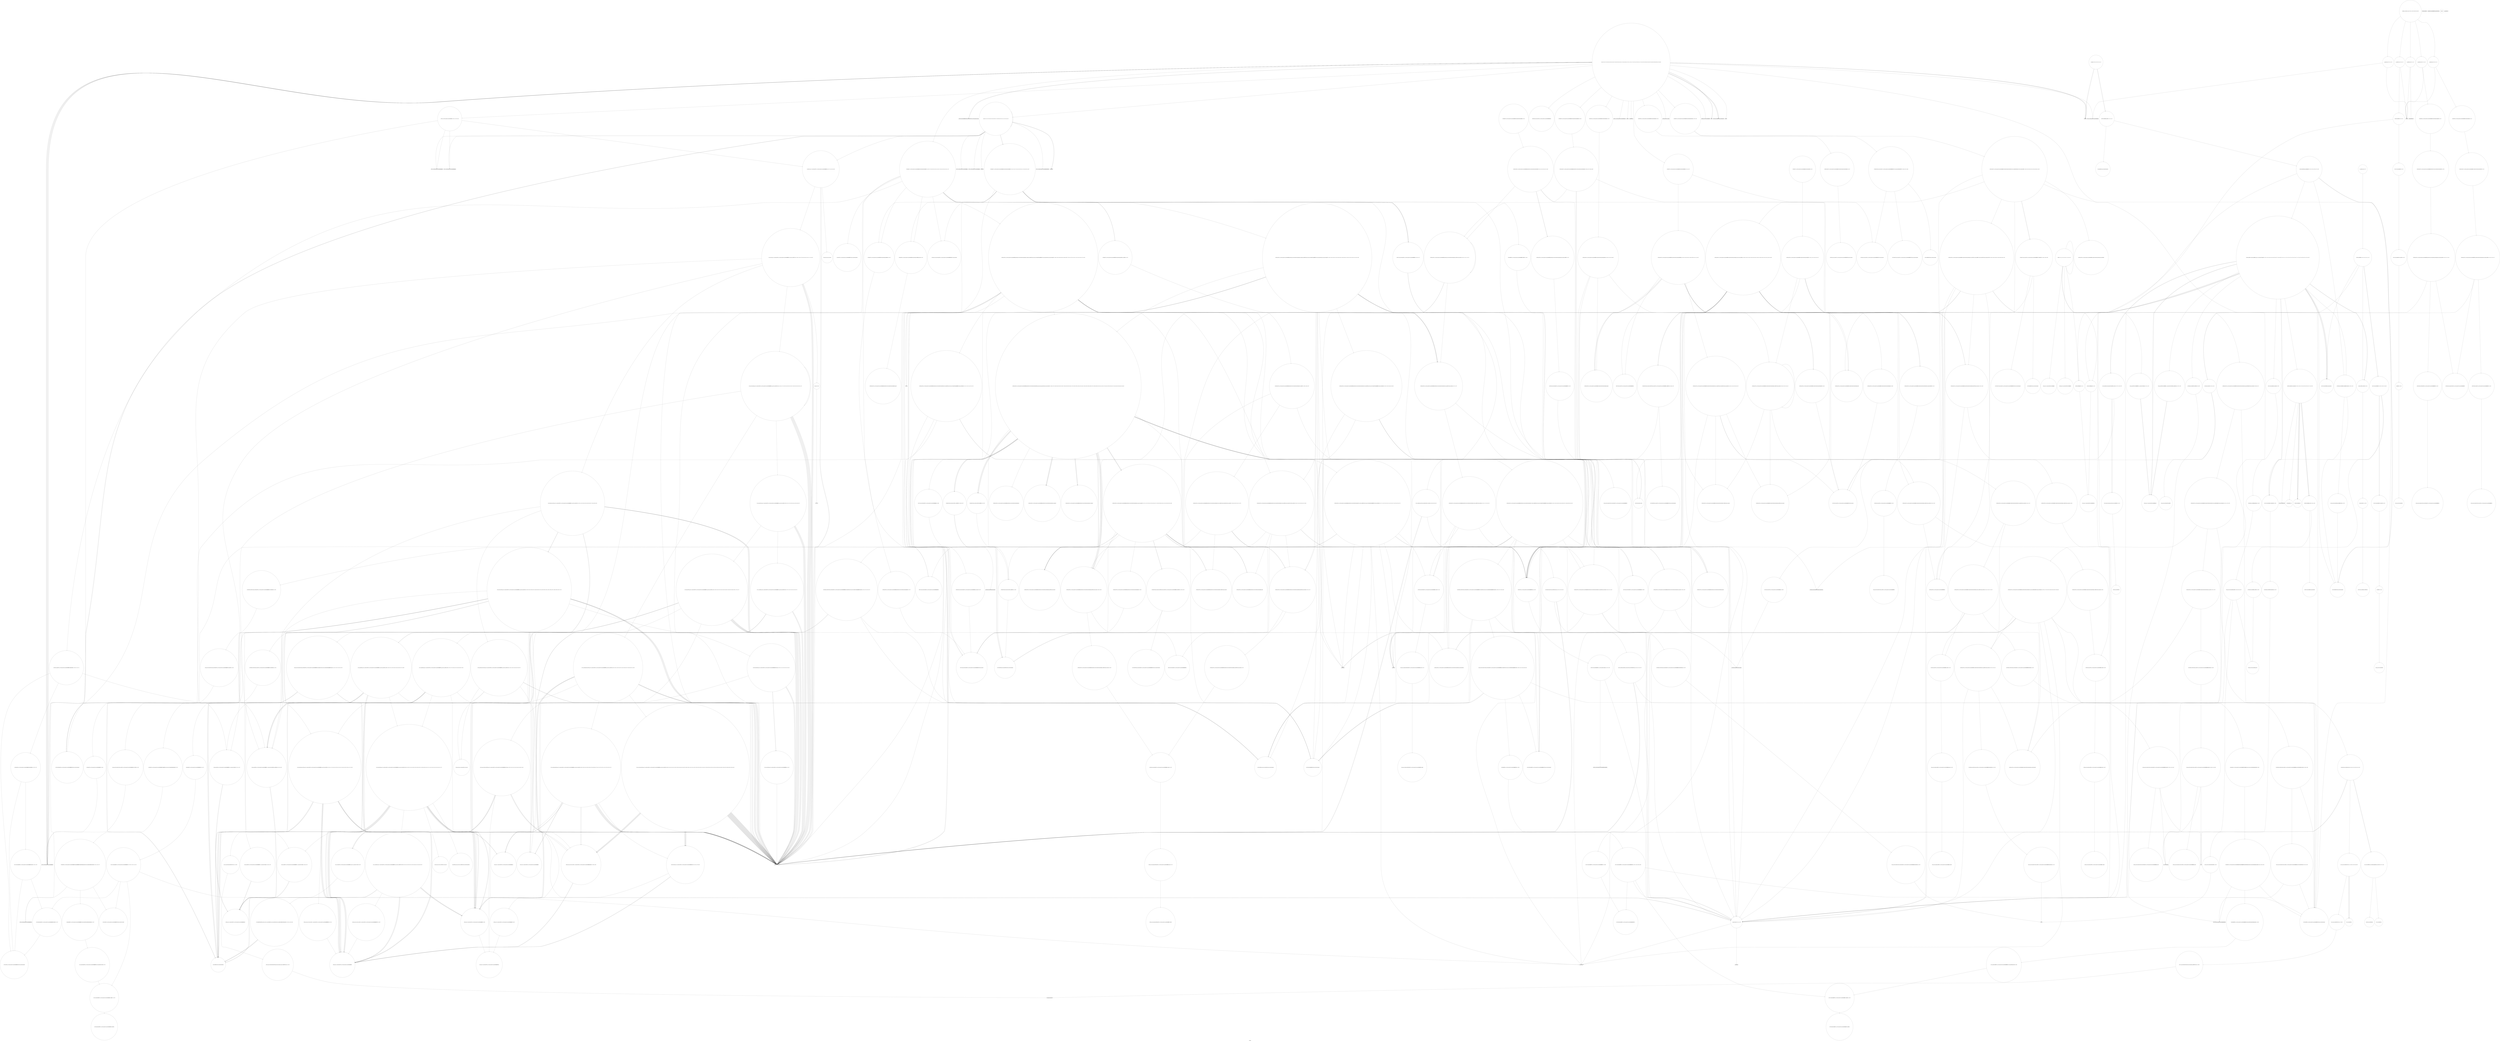 digraph "Call Graph" {
	label="Call Graph";

	Node0x560227ff9240 [shape=record,shape=circle,label="{__cxx_global_var_init|{<s0>1|<s1>2}}"];
	Node0x560227ff9240:s0 -> Node0x560227ff92c0[color=black];
	Node0x560227ff9240:s1 -> Node0x5602287ed7c0[color=black];
	Node0x5602287f9a20 [shape=record,shape=circle,label="{_ZNKSt8_Rb_treeINSt7__cxx1112basic_stringIcSt11char_traitsIcESaIcEEES5_St9_IdentityIS5_ESt4lessIS5_ESaIS5_EE3endEv|{<s0>627}}"];
	Node0x5602287f9a20:s0 -> Node0x5602287f9aa0[color=black];
	Node0x5602287f5080 [shape=record,shape=circle,label="{_ZNKSt17_Rb_tree_iteratorISt4pairIKNSt7__cxx1112basic_stringIcSt11char_traitsIcESaIcEEEiEEdeEv|{<s0>446|<s1>447}}"];
	Node0x5602287f5080:s0 -> Node0x5602287ef240[color=black];
	Node0x5602287f5080:s1 -> Node0x5602287f0760[color=black];
	Node0x5602287eeec0 [shape=record,shape=circle,label="{_ZNSt8_Rb_treeINSt7__cxx1112basic_stringIcSt11char_traitsIcESaIcEEESt4pairIKS5_iESt10_Select1stIS8_ESt4lessIS5_ESaIS8_EE8_S_rightEPSt18_Rb_tree_node_base}"];
	Node0x5602287edd40 [shape=record,shape=circle,label="{__cxx_global_var_init.4|{<s0>21|<s1>22}}"];
	Node0x5602287edd40:s0 -> Node0x5602287eddc0[color=black];
	Node0x5602287edd40:s1 -> Node0x5602287ed7c0[color=black];
	Node0x5602287fa120 [shape=record,shape=circle,label="{_ZNSt8_Rb_treeINSt7__cxx1112basic_stringIcSt11char_traitsIcESaIcEEES5_St9_IdentityIS5_ESt4lessIS5_ESaIS5_EE11_M_get_nodeEv|{<s0>674|<s1>675}}"];
	Node0x5602287fa120:s0 -> Node0x5602287f0de0[color=black];
	Node0x5602287fa120:s1 -> Node0x5602287fa220[color=black];
	Node0x5602287f1760 [shape=record,shape=circle,label="{_ZNSt8_Rb_treeINSt7__cxx1112basic_stringIcSt11char_traitsIcESaIcEEESt4pairIKS5_iESt10_Select1stIS8_ESt4lessIS5_ESaIS8_EE3endEv|{<s0>478}}"];
	Node0x5602287f1760:s0 -> Node0x5602287f5480[color=black];
	Node0x5602287ef5c0 [shape=record,shape=circle,label="{_ZNSaISt13_Rb_tree_nodeISt4pairIKNSt7__cxx1112basic_stringIcSt11char_traitsIcESaIcEEEiEEED2Ev|{<s0>190}}"];
	Node0x5602287ef5c0:s0 -> Node0x5602287ef640[color=black];
	Node0x5602287ee440 [shape=record,shape=Mrecord,label="{_ZNSt7__cxx1112basic_stringIcSt11char_traitsIcESaIcEEpLEc}"];
	Node0x5602287fa820 [shape=record,shape=circle,label="{_ZNSt8_Rb_treeINSt7__cxx1112basic_stringIcSt11char_traitsIcESaIcEEESt4pairIKS5_iESt10_Select1stIS8_ESt4lessIS5_ESaIS8_EE14_M_create_nodeIJRKSt21piecewise_construct_tSt5tupleIJOS5_EESJ_IJEEEEEPSt13_Rb_tree_nodeIS8_EDpOT_|{<s0>712|<s1>713|<s2>714|<s3>715|<s4>716}}"];
	Node0x5602287fa820:s0 -> Node0x5602287f1de0[color=black];
	Node0x5602287fa820:s1 -> Node0x5602287f19e0[color=black];
	Node0x5602287fa820:s2 -> Node0x5602287fa8a0[color=black];
	Node0x5602287fa820:s3 -> Node0x5602287f1ae0[color=black];
	Node0x5602287fa820:s4 -> Node0x5602287fa920[color=black];
	Node0x5602287f1e60 [shape=record,shape=circle,label="{_ZNSt8_Rb_treeINSt7__cxx1112basic_stringIcSt11char_traitsIcESaIcEEESt4pairIKS5_iESt10_Select1stIS8_ESt4lessIS5_ESaIS8_EE17_M_construct_nodeIJRKSt21piecewise_construct_tSt5tupleIJRS7_EESJ_IJEEEEEvPSt13_Rb_tree_nodeIS8_EDpOT_|{<s0>531|<s1>532|<s2>533|<s3>534|<s4>535|<s5>536|<s6>537|<s7>538|<s8>539|<s9>540|<s10>541}}"];
	Node0x5602287f1e60:s0 -> Node0x5602287ef1c0[color=black];
	Node0x5602287f1e60:s1 -> Node0x5602287ef240[color=black];
	Node0x5602287f1e60:s2 -> Node0x5602287f19e0[color=black];
	Node0x5602287f1e60:s3 -> Node0x5602287f1a60[color=black];
	Node0x5602287f1e60:s4 -> Node0x5602287f1ae0[color=black];
	Node0x5602287f1e60:s5 -> Node0x5602287f2160[color=black];
	Node0x5602287f1e60:s6 -> Node0x5602287f07e0[color=black];
	Node0x5602287f1e60:s7 -> Node0x5602287ef0c0[color=black];
	Node0x5602287f1e60:s8 -> Node0x5602287f1c60[color=black];
	Node0x5602287f1e60:s9 -> Node0x5602287f1ce0[color=black];
	Node0x5602287f1e60:s10 -> Node0x5602287f0760[color=black];
	Node0x5602287efcc0 [shape=record,shape=circle,label="{_ZN9__gnu_cxx13new_allocatorIiE10deallocateEPim|{<s0>203}}"];
	Node0x5602287efcc0:s0 -> Node0x5602287f1160[color=black];
	Node0x5602287eeb40 [shape=record,shape=circle,label="{_ZNKSt3setINSt7__cxx1112basic_stringIcSt11char_traitsIcESaIcEEESt4lessIS5_ESaIS5_EE3endEv|{<s0>93}}"];
	Node0x5602287eeb40:s0 -> Node0x5602287f9a20[color=black];
	Node0x5602287faf20 [shape=record,shape=circle,label="{_ZSt3getILm0EJONSt7__cxx1112basic_stringIcSt11char_traitsIcESaIcEEEEERNSt13tuple_elementIXT_ESt5tupleIJDpT0_EEE4typeERSB_|{<s0>748}}"];
	Node0x5602287faf20:s0 -> Node0x5602287fafa0[color=black];
	Node0x5602287f2560 [shape=record,shape=circle,label="{_ZNSt10_Head_baseILm0ERKNSt7__cxx1112basic_stringIcSt11char_traitsIcESaIcEEELb0EE7_M_headERS8_}"];
	Node0x5602287f3c00 [shape=record,shape=circle,label="{_ZSt13__heap_selectIN9__gnu_cxx17__normal_iteratorIPcNSt7__cxx1112basic_stringIcSt11char_traitsIcESaIcEEEEENS0_5__ops15_Iter_less_iterEEvT_SC_SC_T0_|{<s0>259|<s1>260|<s2>261|<s3>262|<s4>263|<s5>264|<s6>265|<s7>266|<s8>267|<s9>268|<s10>269|<s11>270|<s12>271}}"];
	Node0x5602287f3c00:s0 -> Node0x5602287f3700[color=black];
	Node0x5602287f3c00:s1 -> Node0x5602287f3700[color=black];
	Node0x5602287f3c00:s2 -> Node0x5602287f3d00[color=black];
	Node0x5602287f3c00:s3 -> Node0x5602287f3700[color=black];
	Node0x5602287f3c00:s4 -> Node0x5602287f3d80[color=black];
	Node0x5602287f3c00:s5 -> Node0x5602287f3700[color=black];
	Node0x5602287f3c00:s6 -> Node0x5602287f3700[color=black];
	Node0x5602287f3c00:s7 -> Node0x5602287f3e00[color=black];
	Node0x5602287f3c00:s8 -> Node0x5602287f3700[color=black];
	Node0x5602287f3c00:s9 -> Node0x5602287f3700[color=black];
	Node0x5602287f3c00:s10 -> Node0x5602287f3700[color=black];
	Node0x5602287f3c00:s11 -> Node0x5602287f3e80[color=black];
	Node0x5602287f3c00:s12 -> Node0x5602287f3f00[color=black];
	Node0x5602287f0260 [shape=record,shape=circle,label="{_ZN9__gnu_cxxneIPiSt6vectorIiSaIiEEEEbRKNS_17__normal_iteratorIT_T0_EESA_|{<s0>122|<s1>123}}"];
	Node0x5602287f0260:s0 -> Node0x5602287fb620[color=black];
	Node0x5602287f0260:s1 -> Node0x5602287fb620[color=black];
	Node0x5602287fb620 [shape=record,shape=circle,label="{_ZNK9__gnu_cxx17__normal_iteratorIPiSt6vectorIiSaIiEEE4baseEv}"];
	Node0x5602287f2c60 [shape=record,shape=circle,label="{_ZNSt4pairIPSt18_Rb_tree_node_baseS1_EC2IRS1_Lb1EEEOT_RKS1_|{<s0>590}}"];
	Node0x5602287f2c60:s0 -> Node0x5602287f2d60[color=black];
	Node0x5602287f4300 [shape=record,shape=circle,label="{_ZSt11__push_heapIN9__gnu_cxx17__normal_iteratorIPcNSt7__cxx1112basic_stringIcSt11char_traitsIcESaIcEEEEElcNS0_5__ops14_Iter_less_valEEvT_T0_SD_T1_RT2_|{<s0>318|<s1>319|<s2>320|<s3>321|<s4>322|<s5>323|<s6>324|<s7>325|<s8>326|<s9>327}}"];
	Node0x5602287f4300:s0 -> Node0x5602287f4000[color=black];
	Node0x5602287f4300:s1 -> Node0x5602287f4380[color=black];
	Node0x5602287f4300:s2 -> Node0x5602287f4000[color=black];
	Node0x5602287f4300:s3 -> Node0x5602287f4080[color=black];
	Node0x5602287f4300:s4 -> Node0x5602287f3f80[color=black];
	Node0x5602287f4300:s5 -> Node0x5602287f4000[color=black];
	Node0x5602287f4300:s6 -> Node0x5602287f4080[color=black];
	Node0x5602287f4300:s7 -> Node0x5602287f3f80[color=black];
	Node0x5602287f4300:s8 -> Node0x5602287f4000[color=black];
	Node0x5602287f4300:s9 -> Node0x5602287f4080[color=black];
	Node0x5602287f0960 [shape=record,shape=circle,label="{_ZNSt8_Rb_treeINSt7__cxx1112basic_stringIcSt11char_traitsIcESaIcEEES5_St9_IdentityIS5_ESt4lessIS5_ESaIS5_EE8_M_eraseEPSt13_Rb_tree_nodeIS5_E|{<s0>138|<s1>139|<s2>140|<s3>141}}"];
	Node0x5602287f0960:s0 -> Node0x5602287f0ae0[color=black];
	Node0x5602287f0960:s1 -> Node0x5602287f0960[color=black];
	Node0x5602287f0960:s2 -> Node0x5602287f0b60[color=black];
	Node0x5602287f0960:s3 -> Node0x5602287f0be0[color=black];
	Node0x5602287fbd20 [shape=record,shape=circle,label="{_ZNSt20__uninitialized_copyILb1EE13__uninit_copyISt13move_iteratorIPiES3_EET0_T_S6_S5_|{<s0>815|<s1>816|<s2>817}}"];
	Node0x5602287fbd20:s0 -> Node0x5602287f3700[color=black];
	Node0x5602287fbd20:s1 -> Node0x5602287f3700[color=black];
	Node0x5602287fbd20:s2 -> Node0x5602287fbda0[color=black];
	Node0x5602287f3360 [shape=record,shape=circle,label="{_ZNSt8_Rb_treeINSt7__cxx1112basic_stringIcSt11char_traitsIcESaIcEEES5_St9_IdentityIS5_ESt4lessIS5_ESaIS5_EE14_M_lower_boundEPSt13_Rb_tree_nodeIS5_EPSt18_Rb_tree_node_baseRKS5_|{<s0>613|<s1>614|<s2>615|<s3>616|<s4>617}}"];
	Node0x5602287f3360:s0 -> Node0x5602287f35e0[color=black];
	Node0x5602287f3360:s1 -> Node0x5602287f5000[color=black];
	Node0x5602287f3360:s2 -> Node0x5602287f0b60[color=black];
	Node0x5602287f3360:s3 -> Node0x5602287f0ae0[color=black];
	Node0x5602287f3360:s4 -> Node0x5602287f96a0[color=black];
	Node0x5602287f4a00 [shape=record,shape=circle,label="{_ZN9__gnu_cxx5__ops15__val_comp_iterENS0_15_Iter_less_iterE}"];
	Node0x5602287f1060 [shape=record,shape=circle,label="{_ZNSt16allocator_traitsISaISt13_Rb_tree_nodeINSt7__cxx1112basic_stringIcSt11char_traitsIcESaIcEEEEEE10deallocateERS8_PS7_m|{<s0>156}}"];
	Node0x5602287f1060:s0 -> Node0x5602287f10e0[color=black];
	Node0x560227ff92c0 [shape=record,shape=Mrecord,label="{_ZNSt8ios_base4InitC1Ev}"];
	Node0x5602287f9aa0 [shape=record,shape=circle,label="{_ZNSt23_Rb_tree_const_iteratorINSt7__cxx1112basic_stringIcSt11char_traitsIcESaIcEEEEC2EPKSt18_Rb_tree_node_base}"];
	Node0x5602287f5100 [shape=record,shape=circle,label="{_ZNSt8_Rb_treeINSt7__cxx1112basic_stringIcSt11char_traitsIcESaIcEEESt4pairIKS5_iESt10_Select1stIS8_ESt4lessIS5_ESaIS8_EE22_M_emplace_hint_uniqueIJRKSt21piecewise_construct_tSt5tupleIJRS7_EESJ_IJEEEEESt17_Rb_tree_iteratorIS8_ESt23_Rb_tree_const_iteratorIS8_EDpOT_|{<s0>448|<s1>449|<s2>450|<s3>451|<s4>452|<s5>453|<s6>454|<s7>455|<s8>456|<s9>457|<s10>458|<s11>459|<s12>460|<s13>461|<s14>462|<s15>463}}"];
	Node0x5602287f5100:s0 -> Node0x5602287f19e0[color=black];
	Node0x5602287f5100:s1 -> Node0x5602287f1a60[color=black];
	Node0x5602287f5100:s2 -> Node0x5602287f1ae0[color=black];
	Node0x5602287f5100:s3 -> Node0x5602287f1960[color=black];
	Node0x5602287f5100:s4 -> Node0x5602287f3700[color=black];
	Node0x5602287f5100:s5 -> Node0x5602287f5400[color=black];
	Node0x5602287f5100:s6 -> Node0x5602287f1b60[color=black];
	Node0x5602287f5100:s7 -> Node0x5602287f1be0[color=black];
	Node0x5602287f5100:s8 -> Node0x5602287f07e0[color=black];
	Node0x5602287f5100:s9 -> Node0x5602287eefc0[color=black];
	Node0x5602287f5100:s10 -> Node0x5602287f1c60[color=black];
	Node0x5602287f5100:s11 -> Node0x5602287eefc0[color=black];
	Node0x5602287f5100:s12 -> Node0x5602287f5480[color=black];
	Node0x5602287f5100:s13 -> Node0x5602287f1ce0[color=black];
	Node0x5602287f5100:s14 -> Node0x5602287f1d60[color=black];
	Node0x5602287f5100:s15 -> Node0x5602287f0760[color=black];
	Node0x5602287eef40 [shape=record,shape=circle,label="{_ZNSt8_Rb_treeINSt7__cxx1112basic_stringIcSt11char_traitsIcESaIcEEESt4pairIKS5_iESt10_Select1stIS8_ESt4lessIS5_ESaIS8_EE7_S_leftEPSt18_Rb_tree_node_base}"];
	Node0x5602287eddc0 [shape=record,shape=Mrecord,label="{_ZNSt7__cxx1112basic_stringIcSt11char_traitsIcESaIcEEC1Ev}"];
	Node0x5602287fa1a0 [shape=record,shape=circle,label="{_ZNSt8_Rb_treeINSt7__cxx1112basic_stringIcSt11char_traitsIcESaIcEEES5_St9_IdentityIS5_ESt4lessIS5_ESaIS5_EE17_M_construct_nodeIJRKS5_EEEvPSt13_Rb_tree_nodeIS5_EDpOT_|{<s0>676|<s1>677|<s2>678|<s3>679|<s4>680|<s5>681|<s6>682|<s7>683|<s8>684}}"];
	Node0x5602287fa1a0:s0 -> Node0x5602287f0de0[color=black];
	Node0x5602287fa1a0:s1 -> Node0x5602287f0e60[color=black];
	Node0x5602287fa1a0:s2 -> Node0x5602287f23e0[color=black];
	Node0x5602287fa1a0:s3 -> Node0x5602287fa3a0[color=black];
	Node0x5602287fa1a0:s4 -> Node0x5602287f07e0[color=black];
	Node0x5602287fa1a0:s5 -> Node0x5602287f0ce0[color=black];
	Node0x5602287fa1a0:s6 -> Node0x5602287f1c60[color=black];
	Node0x5602287fa1a0:s7 -> Node0x5602287f1ce0[color=black];
	Node0x5602287fa1a0:s8 -> Node0x5602287f0760[color=black];
	Node0x5602287f17e0 [shape=record,shape=circle,label="{_ZNKSt8_Rb_treeINSt7__cxx1112basic_stringIcSt11char_traitsIcESaIcEEESt4pairIKS5_iESt10_Select1stIS8_ESt4lessIS5_ESaIS8_EE8key_compEv}"];
	Node0x5602287ef640 [shape=record,shape=circle,label="{_ZN9__gnu_cxx13new_allocatorISt13_Rb_tree_nodeISt4pairIKNSt7__cxx1112basic_stringIcSt11char_traitsIcESaIcEEEiEEED2Ev}"];
	Node0x5602287ee4c0 [shape=record,shape=circle,label="{_ZNSt3mapINSt7__cxx1112basic_stringIcSt11char_traitsIcESaIcEEEiSt4lessIS5_ESaISt4pairIKS5_iEEEixERS9_|{<s0>45|<s1>46|<s2>47|<s3>48|<s4>49|<s5>50|<s6>51|<s7>52|<s8>53|<s9>54|<s10>55}}"];
	Node0x5602287ee4c0:s0 -> Node0x5602287f4e00[color=black];
	Node0x5602287ee4c0:s1 -> Node0x5602287f4f00[color=black];
	Node0x5602287ee4c0:s2 -> Node0x5602287f4e80[color=black];
	Node0x5602287ee4c0:s3 -> Node0x5602287f4f80[color=black];
	Node0x5602287ee4c0:s4 -> Node0x5602287f5080[color=black];
	Node0x5602287ee4c0:s5 -> Node0x5602287f5000[color=black];
	Node0x5602287ee4c0:s6 -> Node0x5602287f5180[color=black];
	Node0x5602287ee4c0:s7 -> Node0x5602287f5200[color=black];
	Node0x5602287ee4c0:s8 -> Node0x5602287f5100[color=black];
	Node0x5602287ee4c0:s9 -> Node0x5602287f3700[color=black];
	Node0x5602287ee4c0:s10 -> Node0x5602287f5080[color=black];
	Node0x5602287fa8a0 [shape=record,shape=circle,label="{_ZSt7forwardISt5tupleIJONSt7__cxx1112basic_stringIcSt11char_traitsIcESaIcEEEEEEOT_RNSt16remove_referenceIS9_E4typeE}"];
	Node0x5602287f1ee0 [shape=record,shape=circle,label="{_ZNSt16allocator_traitsISaISt13_Rb_tree_nodeISt4pairIKNSt7__cxx1112basic_stringIcSt11char_traitsIcESaIcEEEiEEEE8allocateERSB_m|{<s0>542}}"];
	Node0x5602287f1ee0:s0 -> Node0x5602287f1f60[color=black];
	Node0x5602287efd40 [shape=record,shape=circle,label="{_ZNSaIiED2Ev|{<s0>204}}"];
	Node0x5602287efd40:s0 -> Node0x5602287efdc0[color=black];
	Node0x5602287eebc0 [shape=record,shape=circle,label="{_ZNSt3setINSt7__cxx1112basic_stringIcSt11char_traitsIcESaIcEEESt4lessIS5_ESaIS5_EE6insertERKS5_|{<s0>94|<s1>95}}"];
	Node0x5602287eebc0:s0 -> Node0x5602287f9b20[color=black];
	Node0x5602287eebc0:s1 -> Node0x5602287f9ba0[color=black];
	Node0x5602287fafa0 [shape=record,shape=circle,label="{_ZSt12__get_helperILm0EONSt7__cxx1112basic_stringIcSt11char_traitsIcESaIcEEEJEERT0_RSt11_Tuple_implIXT_EJS7_DpT1_EE|{<s0>749}}"];
	Node0x5602287fafa0:s0 -> Node0x5602287faca0[color=black];
	Node0x5602287f25e0 [shape=record,shape=circle,label="{_ZNSt4pairIKNSt7__cxx1112basic_stringIcSt11char_traitsIcESaIcEEEiEC2IJRS6_EJLm0EEJEJEEERSt5tupleIJDpT_EERSA_IJDpT1_EESt12_Index_tupleIJXspT0_EEESJ_IJXspT2_EEE|{<s0>562|<s1>563|<s2>564}}"];
	Node0x5602287f25e0:s0 -> Node0x5602287f2660[color=black];
	Node0x5602287f25e0:s1 -> Node0x5602287f23e0[color=black];
	Node0x5602287f25e0:s2 -> Node0x5602287eecc0[color=black];
	Node0x5602287f3c80 [shape=record,shape=circle,label="{_ZSt11__sort_heapIN9__gnu_cxx17__normal_iteratorIPcNSt7__cxx1112basic_stringIcSt11char_traitsIcESaIcEEEEENS0_5__ops15_Iter_less_iterEEvT_SC_RT0_|{<s0>272|<s1>273|<s2>274|<s3>275|<s4>276|<s5>277}}"];
	Node0x5602287f3c80:s0 -> Node0x5602287f3980[color=black];
	Node0x5602287f3c80:s1 -> Node0x5602287f4400[color=black];
	Node0x5602287f3c80:s2 -> Node0x5602287f3700[color=black];
	Node0x5602287f3c80:s3 -> Node0x5602287f3700[color=black];
	Node0x5602287f3c80:s4 -> Node0x5602287f3700[color=black];
	Node0x5602287f3c80:s5 -> Node0x5602287f3e80[color=black];
	Node0x5602287f02e0 [shape=record,shape=circle,label="{_ZNK9__gnu_cxx17__normal_iteratorIPiSt6vectorIiSaIiEEEdeEv}"];
	Node0x5602287fb6a0 [shape=record,shape=circle,label="{_ZNSt16allocator_traitsISaIiEE7destroyIiEEvRS0_PT_|{<s0>800}}"];
	Node0x5602287fb6a0:s0 -> Node0x5602287fc220[color=black];
	Node0x5602287f2ce0 [shape=record,shape=circle,label="{_ZNSt8_Rb_treeINSt7__cxx1112basic_stringIcSt11char_traitsIcESaIcEEESt4pairIKS5_iESt10_Select1stIS8_ESt4lessIS5_ESaIS8_EE8_S_valueEPKSt18_Rb_tree_node_base|{<s0>591}}"];
	Node0x5602287f2ce0:s0 -> Node0x5602287f5600[color=black];
	Node0x5602287f4380 [shape=record,shape=circle,label="{_ZNK9__gnu_cxx5__ops14_Iter_less_valclINS_17__normal_iteratorIPcNSt7__cxx1112basic_stringIcSt11char_traitsIcESaIcEEEEEcEEbT_RT0_|{<s0>328}}"];
	Node0x5602287f4380:s0 -> Node0x5602287f4080[color=black];
	Node0x5602287f09e0 [shape=record,shape=circle,label="{_ZNSt8_Rb_treeINSt7__cxx1112basic_stringIcSt11char_traitsIcESaIcEEES5_St9_IdentityIS5_ESt4lessIS5_ESaIS5_EE8_M_beginEv}"];
	Node0x5602287fbda0 [shape=record,shape=circle,label="{_ZSt4copyISt13move_iteratorIPiES1_ET0_T_S4_S3_|{<s0>818|<s1>819|<s2>820|<s3>821|<s4>822}}"];
	Node0x5602287fbda0:s0 -> Node0x5602287f3700[color=black];
	Node0x5602287fbda0:s1 -> Node0x5602287fbea0[color=black];
	Node0x5602287fbda0:s2 -> Node0x5602287f3700[color=black];
	Node0x5602287fbda0:s3 -> Node0x5602287fbea0[color=black];
	Node0x5602287fbda0:s4 -> Node0x5602287fbe20[color=black];
	Node0x5602287f33e0 [shape=record,shape=circle,label="{_ZNSt8_Rb_treeINSt7__cxx1112basic_stringIcSt11char_traitsIcESaIcEEES5_St9_IdentityIS5_ESt4lessIS5_ESaIS5_EE6_M_endEv}"];
	Node0x5602287f4a80 [shape=record,shape=circle,label="{_ZSt23__copy_move_backward_a2ILb1EN9__gnu_cxx17__normal_iteratorIPcNSt7__cxx1112basic_stringIcSt11char_traitsIcESaIcEEEEES9_ET1_T0_SB_SA_|{<s0>429|<s1>430|<s2>431|<s3>432|<s4>433|<s5>434|<s6>435|<s7>436}}"];
	Node0x5602287f4a80:s0 -> Node0x5602287f3700[color=black];
	Node0x5602287f4a80:s1 -> Node0x5602287f4c00[color=black];
	Node0x5602287f4a80:s2 -> Node0x5602287f3700[color=black];
	Node0x5602287f4a80:s3 -> Node0x5602287f4c00[color=black];
	Node0x5602287f4a80:s4 -> Node0x5602287f3700[color=black];
	Node0x5602287f4a80:s5 -> Node0x5602287f4c00[color=black];
	Node0x5602287f4a80:s6 -> Node0x5602287f4b80[color=black];
	Node0x5602287f4a80:s7 -> Node0x5602287f4180[color=black];
	Node0x5602287f10e0 [shape=record,shape=circle,label="{_ZN9__gnu_cxx13new_allocatorISt13_Rb_tree_nodeINSt7__cxx1112basic_stringIcSt11char_traitsIcESaIcEEEEE10deallocateEPS8_m|{<s0>157}}"];
	Node0x5602287f10e0:s0 -> Node0x5602287f1160[color=black];
	Node0x5602287ed740 [shape=record,shape=Mrecord,label="{_ZNSt8ios_base4InitD1Ev}"];
	Node0x5602287f9b20 [shape=record,shape=circle,label="{_ZNSt8_Rb_treeINSt7__cxx1112basic_stringIcSt11char_traitsIcESaIcEEES5_St9_IdentityIS5_ESt4lessIS5_ESaIS5_EE16_M_insert_uniqueIRKS5_EESt4pairISt17_Rb_tree_iteratorIS5_EbEOT_|{<s0>628|<s1>629|<s2>630|<s3>631|<s4>632|<s5>633|<s6>634|<s7>635}}"];
	Node0x5602287f9b20:s0 -> Node0x5602287f9720[color=black];
	Node0x5602287f9b20:s1 -> Node0x5602287f9c20[color=black];
	Node0x5602287f9b20:s2 -> Node0x5602287f9ca0[color=black];
	Node0x5602287f9b20:s3 -> Node0x5602287f23e0[color=black];
	Node0x5602287f9b20:s4 -> Node0x5602287f9d20[color=black];
	Node0x5602287f9b20:s5 -> Node0x5602287f9da0[color=black];
	Node0x5602287f9b20:s6 -> Node0x5602287f96a0[color=black];
	Node0x5602287f9b20:s7 -> Node0x5602287f9da0[color=black];
	Node0x5602287f5180 [shape=record,shape=circle,label="{_ZNSt23_Rb_tree_const_iteratorISt4pairIKNSt7__cxx1112basic_stringIcSt11char_traitsIcESaIcEEEiEEC2ERKSt17_Rb_tree_iteratorIS8_E}"];
	Node0x5602287eefc0 [shape=record,shape=circle,label="{_ZNSt8_Rb_treeINSt7__cxx1112basic_stringIcSt11char_traitsIcESaIcEEESt4pairIKS5_iESt10_Select1stIS8_ESt4lessIS5_ESaIS8_EE12_M_drop_nodeEPSt13_Rb_tree_nodeIS8_E|{<s0>174|<s1>175}}"];
	Node0x5602287eefc0:s0 -> Node0x5602287ef040[color=black];
	Node0x5602287eefc0:s1 -> Node0x5602287ef0c0[color=black];
	Node0x5602287ede40 [shape=record,shape=Mrecord,label="{_ZNSt7__cxx1112basic_stringIcSt11char_traitsIcESaIcEED1Ev}"];
	Node0x5602287fa220 [shape=record,shape=circle,label="{_ZNSt16allocator_traitsISaISt13_Rb_tree_nodeINSt7__cxx1112basic_stringIcSt11char_traitsIcESaIcEEEEEE8allocateERS8_m|{<s0>685}}"];
	Node0x5602287fa220:s0 -> Node0x5602287fa2a0[color=black];
	Node0x5602287f1860 [shape=record,shape=circle,label="{_ZStltIcSt11char_traitsIcESaIcEEbRKNSt7__cxx1112basic_stringIT_T0_T1_EESA_|{<s0>479|<s1>480}}"];
	Node0x5602287f1860:s0 -> Node0x5602287f18e0[color=black];
	Node0x5602287f1860:s1 -> Node0x5602287f0760[color=black];
	Node0x5602287ef6c0 [shape=record,shape=circle,label="{_ZNSt12_Vector_baseIiSaIiEEC2Ev|{<s0>191}}"];
	Node0x5602287ef6c0:s0 -> Node0x5602287ef740[color=black];
	Node0x5602287ee540 [shape=record,shape=circle,label="{main|{<s0>56|<s1>57|<s2>58|<s3>59|<s4>60|<s5>61|<s6>62|<s7>63|<s8>64|<s9>65|<s10>66|<s11>67|<s12>68|<s13>69|<s14>70|<s15>71|<s16>72|<s17>73|<s18>74|<s19>75|<s20>76|<s21>77|<s22>78|<s23>79|<s24>80|<s25>81|<s26>82|<s27>83|<s28>84|<s29>85|<s30>86|<s31>87|<s32>88}}"];
	Node0x5602287ee540:s0 -> Node0x5602287ee5c0[color=black];
	Node0x5602287ee540:s1 -> Node0x5602287ee640[color=black];
	Node0x5602287ee540:s2 -> Node0x5602287ee6c0[color=black];
	Node0x5602287ee540:s3 -> Node0x5602287ee6c0[color=black];
	Node0x5602287ee540:s4 -> Node0x5602287ee740[color=black];
	Node0x5602287ee540:s5 -> Node0x5602287eddc0[color=black];
	Node0x5602287ee540:s6 -> Node0x5602287ee7c0[color=black];
	Node0x5602287ee540:s7 -> Node0x5602287ee840[color=black];
	Node0x5602287ee540:s8 -> Node0x5602287ee7c0[color=black];
	Node0x5602287ee540:s9 -> Node0x5602287ee740[color=black];
	Node0x5602287ee540:s10 -> Node0x5602287ee740[color=black];
	Node0x5602287ee540:s11 -> Node0x5602287ee8c0[color=black];
	Node0x5602287ee540:s12 -> Node0x5602287ee940[color=black];
	Node0x5602287ee540:s13 -> Node0x5602287ee9c0[color=black];
	Node0x5602287ee540:s14 -> Node0x5602287eea40[color=black];
	Node0x5602287ee540:s15 -> Node0x5602287eeb40[color=black];
	Node0x5602287ee540:s16 -> Node0x5602287eeac0[color=black];
	Node0x5602287ee540:s17 -> Node0x5602287eebc0[color=black];
	Node0x5602287ee540:s18 -> Node0x5602287eecc0[color=black];
	Node0x5602287ee540:s19 -> Node0x5602287edec0[color=black];
	Node0x5602287ee540:s20 -> Node0x5602287eec40[color=black];
	Node0x5602287ee540:s21 -> Node0x5602287ede40[color=black];
	Node0x5602287ee540:s22 -> Node0x5602287ede40[color=black];
	Node0x5602287ee540:s23 -> Node0x5602287ede40[color=black];
	Node0x5602287ee540:s24 -> Node0x5602287ede40[color=black];
	Node0x5602287ee540:s25 -> Node0x5602287ee9c0[color=black];
	Node0x5602287ee540:s26 -> Node0x5602287eed40[color=black];
	Node0x5602287ee540:s27 -> Node0x5602287ee140[color=black];
	Node0x5602287ee540:s28 -> Node0x5602287eedc0[color=black];
	Node0x5602287ee540:s29 -> Node0x5602287ee7c0[color=black];
	Node0x5602287ee540:s30 -> Node0x5602287efe60[color=black];
	Node0x5602287ee540:s31 -> Node0x5602287ede40[color=black];
	Node0x5602287ee540:s32 -> Node0x5602287ede40[color=black];
	Node0x5602287fa920 [shape=record,shape=circle,label="{_ZNSt8_Rb_treeINSt7__cxx1112basic_stringIcSt11char_traitsIcESaIcEEESt4pairIKS5_iESt10_Select1stIS8_ESt4lessIS5_ESaIS8_EE17_M_construct_nodeIJRKSt21piecewise_construct_tSt5tupleIJOS5_EESJ_IJEEEEEvPSt13_Rb_tree_nodeIS8_EDpOT_|{<s0>717|<s1>718|<s2>719|<s3>720|<s4>721|<s5>722|<s6>723|<s7>724|<s8>725|<s9>726|<s10>727}}"];
	Node0x5602287fa920:s0 -> Node0x5602287ef1c0[color=black];
	Node0x5602287fa920:s1 -> Node0x5602287ef240[color=black];
	Node0x5602287fa920:s2 -> Node0x5602287f19e0[color=black];
	Node0x5602287fa920:s3 -> Node0x5602287fa8a0[color=black];
	Node0x5602287fa920:s4 -> Node0x5602287f1ae0[color=black];
	Node0x5602287fa920:s5 -> Node0x5602287fa9a0[color=black];
	Node0x5602287fa920:s6 -> Node0x5602287f07e0[color=black];
	Node0x5602287fa920:s7 -> Node0x5602287ef0c0[color=black];
	Node0x5602287fa920:s8 -> Node0x5602287f1c60[color=black];
	Node0x5602287fa920:s9 -> Node0x5602287f1ce0[color=black];
	Node0x5602287fa920:s10 -> Node0x5602287f0760[color=black];
	Node0x5602287f1f60 [shape=record,shape=circle,label="{_ZN9__gnu_cxx13new_allocatorISt13_Rb_tree_nodeISt4pairIKNSt7__cxx1112basic_stringIcSt11char_traitsIcESaIcEEEiEEE8allocateEmPKv|{<s0>543|<s1>544|<s2>545}}"];
	Node0x5602287f1f60:s0 -> Node0x5602287f1fe0[color=black];
	Node0x5602287f1f60:s1 -> Node0x5602287f2060[color=black];
	Node0x5602287f1f60:s2 -> Node0x5602287f20e0[color=black];
	Node0x5602287efdc0 [shape=record,shape=circle,label="{_ZN9__gnu_cxx13new_allocatorIiED2Ev}"];
	Node0x5602287eec40 [shape=record,shape=circle,label="{_ZNSt3mapINSt7__cxx1112basic_stringIcSt11char_traitsIcESaIcEEEiSt4lessIS5_ESaISt4pairIKS5_iEEEixEOS5_|{<s0>96|<s1>97|<s2>98|<s3>99|<s4>100|<s5>101|<s6>102|<s7>103|<s8>104|<s9>105|<s10>106|<s11>107}}"];
	Node0x5602287eec40:s0 -> Node0x5602287f4e00[color=black];
	Node0x5602287eec40:s1 -> Node0x5602287f4f00[color=black];
	Node0x5602287eec40:s2 -> Node0x5602287f4e80[color=black];
	Node0x5602287eec40:s3 -> Node0x5602287f4f80[color=black];
	Node0x5602287eec40:s4 -> Node0x5602287f5080[color=black];
	Node0x5602287eec40:s5 -> Node0x5602287f5000[color=black];
	Node0x5602287eec40:s6 -> Node0x5602287f5180[color=black];
	Node0x5602287eec40:s7 -> Node0x5602287fa7a0[color=black];
	Node0x5602287eec40:s8 -> Node0x5602287fa720[color=black];
	Node0x5602287eec40:s9 -> Node0x5602287fa6a0[color=black];
	Node0x5602287eec40:s10 -> Node0x5602287f3700[color=black];
	Node0x5602287eec40:s11 -> Node0x5602287f5080[color=black];
	Node0x5602287fb020 [shape=record,shape=circle,label="{_ZNSt5tupleIJONSt7__cxx1112basic_stringIcSt11char_traitsIcESaIcEEEEEC2IJS5_ELb1EEEDpOT_|{<s0>750|<s1>751}}"];
	Node0x5602287fb020:s0 -> Node0x5602287fae20[color=black];
	Node0x5602287fb020:s1 -> Node0x5602287fb0a0[color=black];
	Node0x5602287f2660 [shape=record,shape=circle,label="{_ZSt3getILm0EJRKNSt7__cxx1112basic_stringIcSt11char_traitsIcESaIcEEEEERNSt13tuple_elementIXT_ESt5tupleIJDpT0_EEE4typeERSC_|{<s0>565}}"];
	Node0x5602287f2660:s0 -> Node0x5602287f26e0[color=black];
	Node0x5602287f3d00 [shape=record,shape=circle,label="{_ZSt11__make_heapIN9__gnu_cxx17__normal_iteratorIPcNSt7__cxx1112basic_stringIcSt11char_traitsIcESaIcEEEEENS0_5__ops15_Iter_less_iterEEvT_SC_RT0_|{<s0>278|<s1>279|<s2>280|<s3>281|<s4>282|<s5>283|<s6>284|<s7>285}}"];
	Node0x5602287f3d00:s0 -> Node0x5602287f3980[color=black];
	Node0x5602287f3d00:s1 -> Node0x5602287f3980[color=black];
	Node0x5602287f3d00:s2 -> Node0x5602287f4000[color=black];
	Node0x5602287f3d00:s3 -> Node0x5602287f4080[color=black];
	Node0x5602287f3d00:s4 -> Node0x5602287f3f80[color=black];
	Node0x5602287f3d00:s5 -> Node0x5602287f3700[color=black];
	Node0x5602287f3d00:s6 -> Node0x5602287f3f80[color=black];
	Node0x5602287f3d00:s7 -> Node0x5602287f4100[color=black];
	Node0x5602287f0360 [shape=record,shape=circle,label="{_ZN9__gnu_cxx17__normal_iteratorIPiSt6vectorIiSaIiEEEppEv}"];
	Node0x5602287fb720 [shape=record,shape=circle,label="{_ZNKSt6vectorIiSaIiEE8max_sizeEv|{<s0>801|<s1>802}}"];
	Node0x5602287fb720:s0 -> Node0x5602287fb9a0[color=black];
	Node0x5602287fb720:s1 -> Node0x5602287fb920[color=black];
	Node0x5602287f2d60 [shape=record,shape=circle,label="{_ZSt7forwardIRPSt18_Rb_tree_node_baseEOT_RNSt16remove_referenceIS3_E4typeE}"];
	Node0x5602287f4400 [shape=record,shape=circle,label="{_ZN9__gnu_cxx17__normal_iteratorIPcNSt7__cxx1112basic_stringIcSt11char_traitsIcESaIcEEEEmmEv}"];
	Node0x5602287f0a60 [shape=record,shape=circle,label="{_ZNSt8_Rb_treeINSt7__cxx1112basic_stringIcSt11char_traitsIcESaIcEEES5_St9_IdentityIS5_ESt4lessIS5_ESaIS5_EE13_Rb_tree_implIS9_Lb1EED2Ev|{<s0>142}}"];
	Node0x5602287f0a60:s0 -> Node0x5602287f11e0[color=black];
	Node0x5602287fbe20 [shape=record,shape=circle,label="{_ZSt14__copy_move_a2ILb1EPiS0_ET1_T0_S2_S1_|{<s0>823|<s1>824|<s2>825|<s3>826}}"];
	Node0x5602287fbe20:s0 -> Node0x5602287fbfa0[color=black];
	Node0x5602287fbe20:s1 -> Node0x5602287fbfa0[color=black];
	Node0x5602287fbe20:s2 -> Node0x5602287fbfa0[color=black];
	Node0x5602287fbe20:s3 -> Node0x5602287fbf20[color=black];
	Node0x5602287f3460 [shape=record,shape=circle,label="{_ZNKSt17_Rb_tree_iteratorINSt7__cxx1112basic_stringIcSt11char_traitsIcESaIcEEEEeqERKS6_}"];
	Node0x5602287f4b00 [shape=record,shape=circle,label="{_ZSt12__miter_baseIN9__gnu_cxx17__normal_iteratorIPcNSt7__cxx1112basic_stringIcSt11char_traitsIcESaIcEEEEEET_SA_|{<s0>437}}"];
	Node0x5602287f4b00:s0 -> Node0x5602287f3700[color=black];
	Node0x5602287f1160 [shape=record,shape=Mrecord,label="{_ZdlPv}"];
	Node0x5602287ed7c0 [shape=record,shape=Mrecord,label="{__cxa_atexit}"];
	Node0x5602287f9ba0 [shape=record,shape=circle,label="{_ZNSt4pairISt23_Rb_tree_const_iteratorINSt7__cxx1112basic_stringIcSt11char_traitsIcESaIcEEEEbEC2IRSt17_Rb_tree_iteratorIS6_ERbLb1EEEOT_OT0_|{<s0>636|<s1>637|<s2>638}}"];
	Node0x5602287f9ba0:s0 -> Node0x5602287fa5a0[color=black];
	Node0x5602287f9ba0:s1 -> Node0x5602287f32e0[color=black];
	Node0x5602287f9ba0:s2 -> Node0x5602287fa620[color=black];
	Node0x5602287f5200 [shape=record,shape=circle,label="{_ZNSt5tupleIJRKNSt7__cxx1112basic_stringIcSt11char_traitsIcESaIcEEEEEC2IvLb1EEES7_|{<s0>464}}"];
	Node0x5602287f5200:s0 -> Node0x5602287f30e0[color=black];
	Node0x5602287ef040 [shape=record,shape=circle,label="{_ZNSt8_Rb_treeINSt7__cxx1112basic_stringIcSt11char_traitsIcESaIcEEESt4pairIKS5_iESt10_Select1stIS8_ESt4lessIS5_ESaIS8_EE15_M_destroy_nodeEPSt13_Rb_tree_nodeIS8_E|{<s0>176|<s1>177|<s2>178|<s3>179}}"];
	Node0x5602287ef040:s0 -> Node0x5602287ef1c0[color=black];
	Node0x5602287ef040:s1 -> Node0x5602287ef240[color=black];
	Node0x5602287ef040:s2 -> Node0x5602287ef140[color=black];
	Node0x5602287ef040:s3 -> Node0x5602287f0760[color=black];
	Node0x5602287edec0 [shape=record,shape=circle,label="{_Z1fNSt7__cxx1112basic_stringIcSt11char_traitsIcESaIcEEE|{<s0>23|<s1>24|<s2>25|<s3>26}}"];
	Node0x5602287edec0:s0 -> Node0x5602287edfc0[color=black];
	Node0x5602287edec0:s1 -> Node0x5602287ee040[color=black];
	Node0x5602287edec0:s2 -> Node0x5602287edf40[color=black];
	Node0x5602287edec0:s3 -> Node0x5602287ee0c0[color=black];
	Node0x5602287fa2a0 [shape=record,shape=circle,label="{_ZN9__gnu_cxx13new_allocatorISt13_Rb_tree_nodeINSt7__cxx1112basic_stringIcSt11char_traitsIcESaIcEEEEE8allocateEmPKv|{<s0>686|<s1>687|<s2>688}}"];
	Node0x5602287fa2a0:s0 -> Node0x5602287fa320[color=black];
	Node0x5602287fa2a0:s1 -> Node0x5602287f2060[color=black];
	Node0x5602287fa2a0:s2 -> Node0x5602287f20e0[color=black];
	Node0x5602287f18e0 [shape=record,shape=Mrecord,label="{_ZNKSt7__cxx1112basic_stringIcSt11char_traitsIcESaIcEE7compareERKS4_}"];
	Node0x5602287ef740 [shape=record,shape=circle,label="{_ZNSt12_Vector_baseIiSaIiEE12_Vector_implC2Ev|{<s0>192}}"];
	Node0x5602287ef740:s0 -> Node0x5602287ef7c0[color=black];
	Node0x5602287ee5c0 [shape=record,shape=Mrecord,label="{_ZNSt8ios_base15sync_with_stdioEb}"];
	Node0x5602287fa9a0 [shape=record,shape=circle,label="{_ZNSt16allocator_traitsISaISt13_Rb_tree_nodeISt4pairIKNSt7__cxx1112basic_stringIcSt11char_traitsIcESaIcEEEiEEEE9constructIS9_JRKSt21piecewise_construct_tSt5tupleIJOS7_EESH_IJEEEEEvRSB_PT_DpOT0_|{<s0>728|<s1>729|<s2>730|<s3>731}}"];
	Node0x5602287fa9a0:s0 -> Node0x5602287f19e0[color=black];
	Node0x5602287fa9a0:s1 -> Node0x5602287fa8a0[color=black];
	Node0x5602287fa9a0:s2 -> Node0x5602287f1ae0[color=black];
	Node0x5602287fa9a0:s3 -> Node0x5602287faa20[color=black];
	Node0x5602287f1fe0 [shape=record,shape=circle,label="{_ZNK9__gnu_cxx13new_allocatorISt13_Rb_tree_nodeISt4pairIKNSt7__cxx1112basic_stringIcSt11char_traitsIcESaIcEEEiEEE8max_sizeEv}"];
	Node0x5602287f3680 [shape=record,shape=circle,label="{_ZSt6__sortIN9__gnu_cxx17__normal_iteratorIPcNSt7__cxx1112basic_stringIcSt11char_traitsIcESaIcEEEEENS0_5__ops15_Iter_less_iterEEvT_SC_T0_|{<s0>205|<s1>206|<s2>207|<s3>208|<s4>209|<s5>210|<s6>211|<s7>212|<s8>213}}"];
	Node0x5602287f3680:s0 -> Node0x5602287f3800[color=black];
	Node0x5602287f3680:s1 -> Node0x5602287f3700[color=black];
	Node0x5602287f3680:s2 -> Node0x5602287f3700[color=black];
	Node0x5602287f3680:s3 -> Node0x5602287f3980[color=black];
	Node0x5602287f3680:s4 -> Node0x5602287f3900[color=black];
	Node0x5602287f3680:s5 -> Node0x5602287f3880[color=black];
	Node0x5602287f3680:s6 -> Node0x5602287f3700[color=black];
	Node0x5602287f3680:s7 -> Node0x5602287f3700[color=black];
	Node0x5602287f3680:s8 -> Node0x5602287f3a00[color=black];
	Node0x5602287eecc0 [shape=record,shape=Mrecord,label="{_ZNSt7__cxx1112basic_stringIcSt11char_traitsIcESaIcEEC1ERKS4_}"];
	Node0x5602287fb0a0 [shape=record,shape=circle,label="{_ZNSt11_Tuple_implILm0EJONSt7__cxx1112basic_stringIcSt11char_traitsIcESaIcEEEEEC2IS5_EEOT_|{<s0>752|<s1>753}}"];
	Node0x5602287fb0a0:s0 -> Node0x5602287fae20[color=black];
	Node0x5602287fb0a0:s1 -> Node0x5602287fad20[color=black];
	Node0x5602287f26e0 [shape=record,shape=circle,label="{_ZSt12__get_helperILm0ERKNSt7__cxx1112basic_stringIcSt11char_traitsIcESaIcEEEJEERT0_RSt11_Tuple_implIXT_EJS8_DpT1_EE|{<s0>566}}"];
	Node0x5602287f26e0:s0 -> Node0x5602287f2460[color=black];
	Node0x5602287f3d80 [shape=record,shape=circle,label="{_ZN9__gnu_cxxltIPcNSt7__cxx1112basic_stringIcSt11char_traitsIcESaIcEEEEEbRKNS_17__normal_iteratorIT_T0_EESD_|{<s0>286|<s1>287}}"];
	Node0x5602287f3d80:s0 -> Node0x5602287f3a80[color=black];
	Node0x5602287f3d80:s1 -> Node0x5602287f3a80[color=black];
	Node0x5602287f03e0 [shape=record,shape=circle,label="{_ZNSt8_Rb_treeINSt7__cxx1112basic_stringIcSt11char_traitsIcESaIcEEES5_St9_IdentityIS5_ESt4lessIS5_ESaIS5_EEC2Ev|{<s0>124}}"];
	Node0x5602287f03e0:s0 -> Node0x5602287f0460[color=black];
	Node0x5602287fb7a0 [shape=record,shape=circle,label="{_ZNKSt6vectorIiSaIiEE4sizeEv}"];
	Node0x5602287f2de0 [shape=record,shape=circle,label="{_ZNSt8_Rb_treeINSt7__cxx1112basic_stringIcSt11char_traitsIcESaIcEEESt4pairIKS5_iESt10_Select1stIS8_ESt4lessIS5_ESaIS8_EE5beginEv|{<s0>592}}"];
	Node0x5602287f2de0:s0 -> Node0x5602287f5480[color=black];
	Node0x5602287f4480 [shape=record,shape=circle,label="{_ZSt22__move_median_to_firstIN9__gnu_cxx17__normal_iteratorIPcNSt7__cxx1112basic_stringIcSt11char_traitsIcESaIcEEEEENS0_5__ops15_Iter_less_iterEEvT_SC_SC_SC_T0_|{<s0>329|<s1>330|<s2>331|<s3>332|<s4>333|<s5>334|<s6>335|<s7>336|<s8>337|<s9>338|<s10>339|<s11>340|<s12>341|<s13>342|<s14>343|<s15>344|<s16>345|<s17>346|<s18>347|<s19>348|<s20>349|<s21>350|<s22>351|<s23>352|<s24>353|<s25>354|<s26>355|<s27>356|<s28>357|<s29>358|<s30>359|<s31>360|<s32>361}}"];
	Node0x5602287f4480:s0 -> Node0x5602287f3700[color=black];
	Node0x5602287f4480:s1 -> Node0x5602287f3700[color=black];
	Node0x5602287f4480:s2 -> Node0x5602287f3e00[color=black];
	Node0x5602287f4480:s3 -> Node0x5602287f3700[color=black];
	Node0x5602287f4480:s4 -> Node0x5602287f3700[color=black];
	Node0x5602287f4480:s5 -> Node0x5602287f3e00[color=black];
	Node0x5602287f4480:s6 -> Node0x5602287f3700[color=black];
	Node0x5602287f4480:s7 -> Node0x5602287f3700[color=black];
	Node0x5602287f4480:s8 -> Node0x5602287f4600[color=black];
	Node0x5602287f4480:s9 -> Node0x5602287f3700[color=black];
	Node0x5602287f4480:s10 -> Node0x5602287f3700[color=black];
	Node0x5602287f4480:s11 -> Node0x5602287f3e00[color=black];
	Node0x5602287f4480:s12 -> Node0x5602287f3700[color=black];
	Node0x5602287f4480:s13 -> Node0x5602287f3700[color=black];
	Node0x5602287f4480:s14 -> Node0x5602287f4600[color=black];
	Node0x5602287f4480:s15 -> Node0x5602287f3700[color=black];
	Node0x5602287f4480:s16 -> Node0x5602287f3700[color=black];
	Node0x5602287f4480:s17 -> Node0x5602287f4600[color=black];
	Node0x5602287f4480:s18 -> Node0x5602287f3700[color=black];
	Node0x5602287f4480:s19 -> Node0x5602287f3700[color=black];
	Node0x5602287f4480:s20 -> Node0x5602287f3e00[color=black];
	Node0x5602287f4480:s21 -> Node0x5602287f3700[color=black];
	Node0x5602287f4480:s22 -> Node0x5602287f3700[color=black];
	Node0x5602287f4480:s23 -> Node0x5602287f4600[color=black];
	Node0x5602287f4480:s24 -> Node0x5602287f3700[color=black];
	Node0x5602287f4480:s25 -> Node0x5602287f3700[color=black];
	Node0x5602287f4480:s26 -> Node0x5602287f3e00[color=black];
	Node0x5602287f4480:s27 -> Node0x5602287f3700[color=black];
	Node0x5602287f4480:s28 -> Node0x5602287f3700[color=black];
	Node0x5602287f4480:s29 -> Node0x5602287f4600[color=black];
	Node0x5602287f4480:s30 -> Node0x5602287f3700[color=black];
	Node0x5602287f4480:s31 -> Node0x5602287f3700[color=black];
	Node0x5602287f4480:s32 -> Node0x5602287f4600[color=black];
	Node0x5602287f0ae0 [shape=record,shape=circle,label="{_ZNSt8_Rb_treeINSt7__cxx1112basic_stringIcSt11char_traitsIcESaIcEEES5_St9_IdentityIS5_ESt4lessIS5_ESaIS5_EE8_S_rightEPSt18_Rb_tree_node_base}"];
	Node0x5602287fbea0 [shape=record,shape=circle,label="{_ZSt12__miter_baseIPiEDTcl12__miter_basecldtfp_4baseEEESt13move_iteratorIT_E|{<s0>827|<s1>828}}"];
	Node0x5602287fbea0:s0 -> Node0x5602287fc120[color=black];
	Node0x5602287fbea0:s1 -> Node0x5602287fc0a0[color=black];
	Node0x5602287f34e0 [shape=record,shape=circle,label="{_ZNSt8_Rb_treeINSt7__cxx1112basic_stringIcSt11char_traitsIcESaIcEEES5_St9_IdentityIS5_ESt4lessIS5_ESaIS5_EE3endEv|{<s0>618}}"];
	Node0x5602287f34e0:s0 -> Node0x5602287f96a0[color=black];
	Node0x5602287f4b80 [shape=record,shape=circle,label="{_ZSt22__copy_move_backward_aILb1EPcS0_ET1_T0_S2_S1_|{<s0>438}}"];
	Node0x5602287f4b80:s0 -> Node0x5602287f4c80[color=black];
	Node0x5602287f11e0 [shape=record,shape=circle,label="{_ZNSaISt13_Rb_tree_nodeINSt7__cxx1112basic_stringIcSt11char_traitsIcESaIcEEEEED2Ev|{<s0>158}}"];
	Node0x5602287f11e0:s0 -> Node0x5602287f1260[color=black];
	Node0x5602287ed840 [shape=record,shape=circle,label="{__cxx_global_var_init.1|{<s0>3|<s1>4}}"];
	Node0x5602287ed840:s0 -> Node0x5602287ed8c0[color=black];
	Node0x5602287ed840:s1 -> Node0x5602287ed7c0[color=black];
	Node0x5602287f9c20 [shape=record,shape=circle,label="{_ZNSt8_Rb_treeINSt7__cxx1112basic_stringIcSt11char_traitsIcESaIcEEES5_St9_IdentityIS5_ESt4lessIS5_ESaIS5_EE24_M_get_insert_unique_posERKS5_|{<s0>639|<s1>640|<s2>641|<s3>642|<s4>643|<s5>644|<s6>645|<s7>646|<s8>647|<s9>648|<s10>649|<s11>650|<s12>651|<s13>652|<s14>653}}"];
	Node0x5602287f9c20:s0 -> Node0x5602287f09e0[color=black];
	Node0x5602287f9c20:s1 -> Node0x5602287f33e0[color=black];
	Node0x5602287f9c20:s2 -> Node0x5602287f35e0[color=black];
	Node0x5602287f9c20:s3 -> Node0x5602287f5000[color=black];
	Node0x5602287f9c20:s4 -> Node0x5602287f0b60[color=black];
	Node0x5602287f9c20:s5 -> Node0x5602287f0ae0[color=black];
	Node0x5602287f9c20:s6 -> Node0x5602287f96a0[color=black];
	Node0x5602287f9c20:s7 -> Node0x5602287f9e20[color=black];
	Node0x5602287f9c20:s8 -> Node0x5602287f3460[color=black];
	Node0x5602287f9c20:s9 -> Node0x5602287f9ea0[color=black];
	Node0x5602287f9c20:s10 -> Node0x5602287f9f20[color=black];
	Node0x5602287f9c20:s11 -> Node0x5602287f3560[color=black];
	Node0x5602287f9c20:s12 -> Node0x5602287f5000[color=black];
	Node0x5602287f9c20:s13 -> Node0x5602287f9ea0[color=black];
	Node0x5602287f9c20:s14 -> Node0x5602287f2c60[color=black];
	Node0x5602287f5280 [shape=record,shape=circle,label="{_ZNSt8_Rb_treeINSt7__cxx1112basic_stringIcSt11char_traitsIcESaIcEEESt4pairIKS5_iESt10_Select1stIS8_ESt4lessIS5_ESaIS8_EE11lower_boundERS7_|{<s0>465|<s1>466|<s2>467}}"];
	Node0x5602287f5280:s0 -> Node0x5602287f15e0[color=black];
	Node0x5602287f5280:s1 -> Node0x5602287f5380[color=black];
	Node0x5602287f5280:s2 -> Node0x5602287f5300[color=black];
	Node0x5602287ef0c0 [shape=record,shape=circle,label="{_ZNSt8_Rb_treeINSt7__cxx1112basic_stringIcSt11char_traitsIcESaIcEEESt4pairIKS5_iESt10_Select1stIS8_ESt4lessIS5_ESaIS8_EE11_M_put_nodeEPSt13_Rb_tree_nodeIS8_E|{<s0>180|<s1>181|<s2>182}}"];
	Node0x5602287ef0c0:s0 -> Node0x5602287ef1c0[color=black];
	Node0x5602287ef0c0:s1 -> Node0x5602287ef4c0[color=black];
	Node0x5602287ef0c0:s2 -> Node0x5602287f0760[color=black];
	Node0x5602287edf40 [shape=record,shape=circle,label="{_ZSt4sortIN9__gnu_cxx17__normal_iteratorIPcNSt7__cxx1112basic_stringIcSt11char_traitsIcESaIcEEEEEEvT_SA_|{<s0>27|<s1>28|<s2>29|<s3>30}}"];
	Node0x5602287edf40:s0 -> Node0x5602287f3700[color=black];
	Node0x5602287edf40:s1 -> Node0x5602287f3700[color=black];
	Node0x5602287edf40:s2 -> Node0x5602287f3780[color=black];
	Node0x5602287edf40:s3 -> Node0x5602287f3680[color=black];
	Node0x5602287fa320 [shape=record,shape=circle,label="{_ZNK9__gnu_cxx13new_allocatorISt13_Rb_tree_nodeINSt7__cxx1112basic_stringIcSt11char_traitsIcESaIcEEEEE8max_sizeEv}"];
	Node0x5602287f1960 [shape=record,shape=circle,label="{_ZNSt8_Rb_treeINSt7__cxx1112basic_stringIcSt11char_traitsIcESaIcEEESt4pairIKS5_iESt10_Select1stIS8_ESt4lessIS5_ESaIS8_EE14_M_create_nodeIJRKSt21piecewise_construct_tSt5tupleIJRS7_EESJ_IJEEEEEPSt13_Rb_tree_nodeIS8_EDpOT_|{<s0>481|<s1>482|<s2>483|<s3>484|<s4>485}}"];
	Node0x5602287f1960:s0 -> Node0x5602287f1de0[color=black];
	Node0x5602287f1960:s1 -> Node0x5602287f19e0[color=black];
	Node0x5602287f1960:s2 -> Node0x5602287f1a60[color=black];
	Node0x5602287f1960:s3 -> Node0x5602287f1ae0[color=black];
	Node0x5602287f1960:s4 -> Node0x5602287f1e60[color=black];
	Node0x5602287ef7c0 [shape=record,shape=circle,label="{_ZNSaIiEC2Ev|{<s0>193}}"];
	Node0x5602287ef7c0:s0 -> Node0x5602287ef840[color=black];
	Node0x5602287ee640 [shape=record,shape=Mrecord,label="{_ZNSt9basic_iosIcSt11char_traitsIcEE3tieEPSo}"];
	Node0x5602287faa20 [shape=record,shape=circle,label="{_ZN9__gnu_cxx13new_allocatorISt13_Rb_tree_nodeISt4pairIKNSt7__cxx1112basic_stringIcSt11char_traitsIcESaIcEEEiEEE9constructISA_JRKSt21piecewise_construct_tSt5tupleIJOS8_EESH_IJEEEEEvPT_DpOT0_|{<s0>732|<s1>733|<s2>734|<s3>735|<s4>736}}"];
	Node0x5602287faa20:s0 -> Node0x5602287f19e0[color=black];
	Node0x5602287faa20:s1 -> Node0x5602287fa8a0[color=black];
	Node0x5602287faa20:s2 -> Node0x5602287faaa0[color=black];
	Node0x5602287faa20:s3 -> Node0x5602287f1ae0[color=black];
	Node0x5602287faa20:s4 -> Node0x5602287fab20[color=black];
	Node0x5602287f2060 [shape=record,shape=Mrecord,label="{_ZSt17__throw_bad_allocv}"];
	Node0x5602287f3700 [shape=record,shape=Mrecord,label="{llvm.memcpy.p0i8.p0i8.i64}"];
	Node0x5602287eed40 [shape=record,shape=Mrecord,label="{_ZNKSt7__cxx1112basic_stringIcSt11char_traitsIcESaIcEE4sizeEv}"];
	Node0x5602287fb120 [shape=record,shape=circle,label="{_ZNSt6vectorIiSaIiEE12emplace_backIJiEEEvDpOT_|{<s0>754|<s1>755|<s2>756|<s3>757|<s4>758}}"];
	Node0x5602287fb120:s0 -> Node0x5602287fb2a0[color=black];
	Node0x5602287fb120:s1 -> Node0x5602287fb220[color=black];
	Node0x5602287fb120:s2 -> Node0x5602287f01e0[color=black];
	Node0x5602287fb120:s3 -> Node0x5602287fb2a0[color=black];
	Node0x5602287fb120:s4 -> Node0x5602287fb320[color=black];
	Node0x5602287f2760 [shape=record,shape=circle,label="{_ZNKSt23_Rb_tree_const_iteratorISt4pairIKNSt7__cxx1112basic_stringIcSt11char_traitsIcESaIcEEEiEE13_M_const_castEv|{<s0>567}}"];
	Node0x5602287f2760:s0 -> Node0x5602287f5480[color=black];
	Node0x5602287f3e00 [shape=record,shape=circle,label="{_ZNK9__gnu_cxx5__ops15_Iter_less_iterclINS_17__normal_iteratorIPcNSt7__cxx1112basic_stringIcSt11char_traitsIcESaIcEEEEESB_EEbT_T0_|{<s0>288|<s1>289}}"];
	Node0x5602287f3e00:s0 -> Node0x5602287f4080[color=black];
	Node0x5602287f3e00:s1 -> Node0x5602287f4080[color=black];
	Node0x5602287f0460 [shape=record,shape=circle,label="{_ZNSt8_Rb_treeINSt7__cxx1112basic_stringIcSt11char_traitsIcESaIcEEES5_St9_IdentityIS5_ESt4lessIS5_ESaIS5_EE13_Rb_tree_implIS9_Lb1EEC2Ev|{<s0>125|<s1>126|<s2>127}}"];
	Node0x5602287f0460:s0 -> Node0x5602287f04e0[color=black];
	Node0x5602287f0460:s1 -> Node0x5602287f0560[color=black];
	Node0x5602287f0460:s2 -> Node0x5602287f05e0[color=black];
	Node0x5602287fb820 [shape=record,shape=Mrecord,label="{_ZSt20__throw_length_errorPKc}"];
	Node0x5602287f2e60 [shape=record,shape=circle,label="{_ZNSt4pairIPSt18_Rb_tree_node_baseS1_EC2IRPSt13_Rb_tree_nodeIS_IKNSt7__cxx1112basic_stringIcSt11char_traitsIcESaIcEEEiEERS1_Lb1EEEOT_OT0_|{<s0>593|<s1>594}}"];
	Node0x5602287f2e60:s0 -> Node0x5602287f2ee0[color=black];
	Node0x5602287f2e60:s1 -> Node0x5602287f2d60[color=black];
	Node0x5602287f4500 [shape=record,shape=circle,label="{_ZNK9__gnu_cxx17__normal_iteratorIPcNSt7__cxx1112basic_stringIcSt11char_traitsIcESaIcEEEEmiEl|{<s0>362}}"];
	Node0x5602287f4500:s0 -> Node0x5602287f4180[color=black];
	Node0x5602287f0b60 [shape=record,shape=circle,label="{_ZNSt8_Rb_treeINSt7__cxx1112basic_stringIcSt11char_traitsIcESaIcEEES5_St9_IdentityIS5_ESt4lessIS5_ESaIS5_EE7_S_leftEPSt18_Rb_tree_node_base}"];
	Node0x5602287fbf20 [shape=record,shape=circle,label="{_ZSt13__copy_move_aILb1EPiS0_ET1_T0_S2_S1_|{<s0>829}}"];
	Node0x5602287fbf20:s0 -> Node0x5602287fc020[color=black];
	Node0x5602287f3560 [shape=record,shape=circle,label="{_ZNSt8_Rb_treeINSt7__cxx1112basic_stringIcSt11char_traitsIcESaIcEEES5_St9_IdentityIS5_ESt4lessIS5_ESaIS5_EE6_S_keyEPKSt18_Rb_tree_node_base|{<s0>619|<s1>620}}"];
	Node0x5602287f3560:s0 -> Node0x5602287f99a0[color=black];
	Node0x5602287f3560:s1 -> Node0x5602287f9720[color=black];
	Node0x5602287f4c00 [shape=record,shape=circle,label="{_ZSt12__niter_baseIPcNSt7__cxx1112basic_stringIcSt11char_traitsIcESaIcEEEET_N9__gnu_cxx17__normal_iteratorIS7_T0_EE|{<s0>439}}"];
	Node0x5602287f4c00:s0 -> Node0x5602287f3a80[color=black];
	Node0x5602287f1260 [shape=record,shape=circle,label="{_ZN9__gnu_cxx13new_allocatorISt13_Rb_tree_nodeINSt7__cxx1112basic_stringIcSt11char_traitsIcESaIcEEEEED2Ev}"];
	Node0x5602287ed8c0 [shape=record,shape=circle,label="{_ZNSt6vectorIiSaIiEEC2Ev|{<s0>5|<s1>6}}"];
	Node0x5602287ed8c0:s0 -> Node0x5602287ef6c0[color=black];
	Node0x5602287ed8c0:s1 -> Node0x5602287f0760[color=black];
	Node0x5602287f9ca0 [shape=record,shape=circle,label="{_ZNSt8_Rb_treeINSt7__cxx1112basic_stringIcSt11char_traitsIcESaIcEEES5_St9_IdentityIS5_ESt4lessIS5_ESaIS5_EE11_Alloc_nodeC2ERSB_}"];
	Node0x5602287f5300 [shape=record,shape=circle,label="{_ZNSt8_Rb_treeINSt7__cxx1112basic_stringIcSt11char_traitsIcESaIcEEESt4pairIKS5_iESt10_Select1stIS8_ESt4lessIS5_ESaIS8_EE14_M_lower_boundEPSt13_Rb_tree_nodeIS8_EPSt18_Rb_tree_node_baseRS7_|{<s0>468|<s1>469|<s2>470|<s3>471|<s4>472}}"];
	Node0x5602287f5300:s0 -> Node0x5602287f5400[color=black];
	Node0x5602287f5300:s1 -> Node0x5602287f5000[color=black];
	Node0x5602287f5300:s2 -> Node0x5602287eef40[color=black];
	Node0x5602287f5300:s3 -> Node0x5602287eeec0[color=black];
	Node0x5602287f5300:s4 -> Node0x5602287f5480[color=black];
	Node0x5602287ef140 [shape=record,shape=circle,label="{_ZNSt16allocator_traitsISaISt13_Rb_tree_nodeISt4pairIKNSt7__cxx1112basic_stringIcSt11char_traitsIcESaIcEEEiEEEE7destroyIS9_EEvRSB_PT_|{<s0>183}}"];
	Node0x5602287ef140:s0 -> Node0x5602287ef2c0[color=black];
	Node0x5602287edfc0 [shape=record,shape=Mrecord,label="{_ZNSt7__cxx1112basic_stringIcSt11char_traitsIcESaIcEE5beginEv}"];
	Node0x5602287fa3a0 [shape=record,shape=circle,label="{_ZNSt16allocator_traitsISaISt13_Rb_tree_nodeINSt7__cxx1112basic_stringIcSt11char_traitsIcESaIcEEEEEE9constructIS6_JRKS6_EEEvRS8_PT_DpOT0_|{<s0>689|<s1>690}}"];
	Node0x5602287fa3a0:s0 -> Node0x5602287f23e0[color=black];
	Node0x5602287fa3a0:s1 -> Node0x5602287fa420[color=black];
	Node0x5602287f19e0 [shape=record,shape=circle,label="{_ZSt7forwardIRKSt21piecewise_construct_tEOT_RNSt16remove_referenceIS3_E4typeE}"];
	Node0x5602287ef840 [shape=record,shape=circle,label="{_ZN9__gnu_cxx13new_allocatorIiEC2Ev}"];
	Node0x5602287ee6c0 [shape=record,shape=Mrecord,label="{freopen}"];
	Node0x5602287faaa0 [shape=record,shape=circle,label="{_ZNSt5tupleIJONSt7__cxx1112basic_stringIcSt11char_traitsIcESaIcEEEEEC2EOS7_|{<s0>737}}"];
	Node0x5602287faaa0:s0 -> Node0x5602287faba0[color=black];
	Node0x5602287f20e0 [shape=record,shape=Mrecord,label="{_Znwm}"];
	Node0x5602287f3780 [shape=record,shape=circle,label="{_ZN9__gnu_cxx5__ops16__iter_less_iterEv}"];
	Node0x5602287eedc0 [shape=record,shape=Mrecord,label="{_ZNSolsEx}"];
	Node0x5602287fb1a0 [shape=record,shape=circle,label="{_ZSt4moveIRiEONSt16remove_referenceIT_E4typeEOS2_}"];
	Node0x5602287f27e0 [shape=record,shape=circle,label="{_ZNKSt8_Rb_treeINSt7__cxx1112basic_stringIcSt11char_traitsIcESaIcEEESt4pairIKS5_iESt10_Select1stIS8_ESt4lessIS5_ESaIS8_EE4sizeEv}"];
	Node0x5602287f3e80 [shape=record,shape=circle,label="{_ZSt10__pop_heapIN9__gnu_cxx17__normal_iteratorIPcNSt7__cxx1112basic_stringIcSt11char_traitsIcESaIcEEEEENS0_5__ops15_Iter_less_iterEEvT_SC_SC_RT0_|{<s0>290|<s1>291|<s2>292|<s3>293|<s4>294|<s5>295|<s6>296|<s7>297|<s8>298}}"];
	Node0x5602287f3e80:s0 -> Node0x5602287f4080[color=black];
	Node0x5602287f3e80:s1 -> Node0x5602287f3f80[color=black];
	Node0x5602287f3e80:s2 -> Node0x5602287f4080[color=black];
	Node0x5602287f3e80:s3 -> Node0x5602287f3f80[color=black];
	Node0x5602287f3e80:s4 -> Node0x5602287f4080[color=black];
	Node0x5602287f3e80:s5 -> Node0x5602287f3700[color=black];
	Node0x5602287f3e80:s6 -> Node0x5602287f3980[color=black];
	Node0x5602287f3e80:s7 -> Node0x5602287f3f80[color=black];
	Node0x5602287f3e80:s8 -> Node0x5602287f4100[color=black];
	Node0x5602287f04e0 [shape=record,shape=circle,label="{_ZNSaISt13_Rb_tree_nodeINSt7__cxx1112basic_stringIcSt11char_traitsIcESaIcEEEEEC2Ev|{<s0>128}}"];
	Node0x5602287f04e0:s0 -> Node0x5602287f0660[color=black];
	Node0x5602287fb8a0 [shape=record,shape=circle,label="{_ZSt3maxImERKT_S2_S2_}"];
	Node0x5602287f2ee0 [shape=record,shape=circle,label="{_ZSt7forwardIRPSt13_Rb_tree_nodeISt4pairIKNSt7__cxx1112basic_stringIcSt11char_traitsIcESaIcEEEiEEEOT_RNSt16remove_referenceISD_E4typeE}"];
	Node0x5602287f4580 [shape=record,shape=circle,label="{_ZSt21__unguarded_partitionIN9__gnu_cxx17__normal_iteratorIPcNSt7__cxx1112basic_stringIcSt11char_traitsIcESaIcEEEEENS0_5__ops15_Iter_less_iterEET_SC_SC_SC_T0_|{<s0>363|<s1>364|<s2>365|<s3>366|<s4>367|<s5>368|<s6>369|<s7>370|<s8>371|<s9>372|<s10>373|<s11>374|<s12>375|<s13>376|<s14>377}}"];
	Node0x5602287f4580:s0 -> Node0x5602287f3700[color=black];
	Node0x5602287f4580:s1 -> Node0x5602287f3700[color=black];
	Node0x5602287f4580:s2 -> Node0x5602287f3e00[color=black];
	Node0x5602287f4580:s3 -> Node0x5602287f3f00[color=black];
	Node0x5602287f4580:s4 -> Node0x5602287f4400[color=black];
	Node0x5602287f4580:s5 -> Node0x5602287f3700[color=black];
	Node0x5602287f4580:s6 -> Node0x5602287f3700[color=black];
	Node0x5602287f4580:s7 -> Node0x5602287f3e00[color=black];
	Node0x5602287f4580:s8 -> Node0x5602287f4400[color=black];
	Node0x5602287f4580:s9 -> Node0x5602287f3d80[color=black];
	Node0x5602287f4580:s10 -> Node0x5602287f3700[color=black];
	Node0x5602287f4580:s11 -> Node0x5602287f3700[color=black];
	Node0x5602287f4580:s12 -> Node0x5602287f3700[color=black];
	Node0x5602287f4580:s13 -> Node0x5602287f4600[color=black];
	Node0x5602287f4580:s14 -> Node0x5602287f3f00[color=black];
	Node0x5602287f0be0 [shape=record,shape=circle,label="{_ZNSt8_Rb_treeINSt7__cxx1112basic_stringIcSt11char_traitsIcESaIcEEES5_St9_IdentityIS5_ESt4lessIS5_ESaIS5_EE12_M_drop_nodeEPSt13_Rb_tree_nodeIS5_E|{<s0>143|<s1>144}}"];
	Node0x5602287f0be0:s0 -> Node0x5602287f0c60[color=black];
	Node0x5602287f0be0:s1 -> Node0x5602287f0ce0[color=black];
	Node0x5602287fbfa0 [shape=record,shape=circle,label="{_ZSt12__niter_baseIPiET_S1_}"];
	Node0x5602287f35e0 [shape=record,shape=circle,label="{_ZNSt8_Rb_treeINSt7__cxx1112basic_stringIcSt11char_traitsIcESaIcEEES5_St9_IdentityIS5_ESt4lessIS5_ESaIS5_EE6_S_keyEPKSt13_Rb_tree_nodeIS5_E|{<s0>621|<s1>622}}"];
	Node0x5602287f35e0:s0 -> Node0x5602287f97a0[color=black];
	Node0x5602287f35e0:s1 -> Node0x5602287f9720[color=black];
	Node0x5602287f4c80 [shape=record,shape=circle,label="{_ZNSt20__copy_move_backwardILb1ELb1ESt26random_access_iterator_tagE13__copy_move_bIcEEPT_PKS3_S6_S4_|{<s0>440}}"];
	Node0x5602287f4c80:s0 -> Node0x5602287f4d00[color=black];
	Node0x5602287f12e0 [shape=record,shape=circle,label="{_ZNSt8_Rb_treeINSt7__cxx1112basic_stringIcSt11char_traitsIcESaIcEEESt4pairIKS5_iESt10_Select1stIS8_ESt4lessIS5_ESaIS8_EEC2Ev|{<s0>159}}"];
	Node0x5602287f12e0:s0 -> Node0x5602287f1360[color=black];
	Node0x5602287ed940 [shape=record,shape=circle,label="{__cxx_global_array_dtor|{<s0>7}}"];
	Node0x5602287ed940:s0 -> Node0x5602287ed9c0[color=black];
	Node0x5602287f9d20 [shape=record,shape=circle,label="{_ZNSt8_Rb_treeINSt7__cxx1112basic_stringIcSt11char_traitsIcESaIcEEES5_St9_IdentityIS5_ESt4lessIS5_ESaIS5_EE10_M_insert_IRKS5_NSB_11_Alloc_nodeEEESt17_Rb_tree_iteratorIS5_EPSt18_Rb_tree_node_baseSJ_OT_RT0_|{<s0>654|<s1>655|<s2>656|<s3>657|<s4>658|<s5>659|<s6>660|<s7>661}}"];
	Node0x5602287f9d20:s0 -> Node0x5602287f33e0[color=black];
	Node0x5602287f9d20:s1 -> Node0x5602287f9720[color=black];
	Node0x5602287f9d20:s2 -> Node0x5602287f3560[color=black];
	Node0x5602287f9d20:s3 -> Node0x5602287f5000[color=black];
	Node0x5602287f9d20:s4 -> Node0x5602287f23e0[color=black];
	Node0x5602287f9d20:s5 -> Node0x5602287fa020[color=black];
	Node0x5602287f9d20:s6 -> Node0x5602287f3060[color=black];
	Node0x5602287f9d20:s7 -> Node0x5602287f96a0[color=black];
	Node0x5602287f5380 [shape=record,shape=circle,label="{_ZNSt8_Rb_treeINSt7__cxx1112basic_stringIcSt11char_traitsIcESaIcEEESt4pairIKS5_iESt10_Select1stIS8_ESt4lessIS5_ESaIS8_EE6_M_endEv}"];
	Node0x5602287ef1c0 [shape=record,shape=circle,label="{_ZNSt8_Rb_treeINSt7__cxx1112basic_stringIcSt11char_traitsIcESaIcEEESt4pairIKS5_iESt10_Select1stIS8_ESt4lessIS5_ESaIS8_EE21_M_get_Node_allocatorEv}"];
	Node0x5602287ee040 [shape=record,shape=Mrecord,label="{_ZNSt7__cxx1112basic_stringIcSt11char_traitsIcESaIcEE3endEv}"];
	Node0x5602287fa420 [shape=record,shape=circle,label="{_ZN9__gnu_cxx13new_allocatorISt13_Rb_tree_nodeINSt7__cxx1112basic_stringIcSt11char_traitsIcESaIcEEEEE9constructIS7_JRKS7_EEEvPT_DpOT0_|{<s0>691|<s1>692}}"];
	Node0x5602287fa420:s0 -> Node0x5602287f23e0[color=black];
	Node0x5602287fa420:s1 -> Node0x5602287eecc0[color=black];
	Node0x5602287f1a60 [shape=record,shape=circle,label="{_ZSt7forwardISt5tupleIJRKNSt7__cxx1112basic_stringIcSt11char_traitsIcESaIcEEEEEEOT_RNSt16remove_referenceISA_E4typeE}"];
	Node0x5602287ef8c0 [shape=record,shape=circle,label="{_ZSt8_DestroyIPiiEvT_S1_RSaIT0_E|{<s0>194}}"];
	Node0x5602287ef8c0:s0 -> Node0x5602287efa40[color=black];
	Node0x5602287ee740 [shape=record,shape=Mrecord,label="{_ZNSirsERi}"];
	Node0x5602287fab20 [shape=record,shape=circle,label="{_ZNSt4pairIKNSt7__cxx1112basic_stringIcSt11char_traitsIcESaIcEEEiEC2IJOS5_EJEEESt21piecewise_construct_tSt5tupleIJDpT_EESB_IJDpT0_EE|{<s0>738}}"];
	Node0x5602287fab20:s0 -> Node0x5602287faea0[color=black];
	Node0x5602287f2160 [shape=record,shape=circle,label="{_ZNSt16allocator_traitsISaISt13_Rb_tree_nodeISt4pairIKNSt7__cxx1112basic_stringIcSt11char_traitsIcESaIcEEEiEEEE9constructIS9_JRKSt21piecewise_construct_tSt5tupleIJRS8_EESH_IJEEEEEvRSB_PT_DpOT0_|{<s0>546|<s1>547|<s2>548|<s3>549}}"];
	Node0x5602287f2160:s0 -> Node0x5602287f19e0[color=black];
	Node0x5602287f2160:s1 -> Node0x5602287f1a60[color=black];
	Node0x5602287f2160:s2 -> Node0x5602287f1ae0[color=black];
	Node0x5602287f2160:s3 -> Node0x5602287f21e0[color=black];
	Node0x5602287f3800 [shape=record,shape=circle,label="{_ZN9__gnu_cxxneIPcNSt7__cxx1112basic_stringIcSt11char_traitsIcESaIcEEEEEbRKNS_17__normal_iteratorIT_T0_EESD_|{<s0>214|<s1>215}}"];
	Node0x5602287f3800:s0 -> Node0x5602287f3a80[color=black];
	Node0x5602287f3800:s1 -> Node0x5602287f3a80[color=black];
	Node0x5602287efe60 [shape=record,shape=Mrecord,label="{_ZNSolsEPFRSoS_E}"];
	Node0x5602287fb220 [shape=record,shape=circle,label="{_ZNSt16allocator_traitsISaIiEE9constructIiJiEEEvRS0_PT_DpOT0_|{<s0>759|<s1>760}}"];
	Node0x5602287fb220:s0 -> Node0x5602287fb2a0[color=black];
	Node0x5602287fb220:s1 -> Node0x5602287fb3a0[color=black];
	Node0x5602287f2860 [shape=record,shape=circle,label="{_ZNSt8_Rb_treeINSt7__cxx1112basic_stringIcSt11char_traitsIcESaIcEEESt4pairIKS5_iESt10_Select1stIS8_ESt4lessIS5_ESaIS8_EE6_S_keyEPKSt18_Rb_tree_node_base|{<s0>568|<s1>569}}"];
	Node0x5602287f2860:s0 -> Node0x5602287f2ce0[color=black];
	Node0x5602287f2860:s1 -> Node0x5602287f5500[color=black];
	Node0x5602287f3f00 [shape=record,shape=circle,label="{_ZN9__gnu_cxx17__normal_iteratorIPcNSt7__cxx1112basic_stringIcSt11char_traitsIcESaIcEEEEppEv}"];
	Node0x5602287f0560 [shape=record,shape=circle,label="{_ZNSt20_Rb_tree_key_compareISt4lessINSt7__cxx1112basic_stringIcSt11char_traitsIcESaIcEEEEEC2Ev}"];
	Node0x5602287fb920 [shape=record,shape=circle,label="{_ZNSt16allocator_traitsISaIiEE8max_sizeERKS0_|{<s0>803}}"];
	Node0x5602287fb920:s0 -> Node0x5602287fba20[color=black];
	Node0x5602287f2f60 [shape=record,shape=Mrecord,label="{_ZSt18_Rb_tree_decrementPSt18_Rb_tree_node_base}"];
	Node0x5602287f4600 [shape=record,shape=circle,label="{_ZSt9iter_swapIN9__gnu_cxx17__normal_iteratorIPcNSt7__cxx1112basic_stringIcSt11char_traitsIcESaIcEEEEES9_EvT_T0_|{<s0>378|<s1>379|<s2>380}}"];
	Node0x5602287f4600:s0 -> Node0x5602287f4080[color=black];
	Node0x5602287f4600:s1 -> Node0x5602287f4080[color=black];
	Node0x5602287f4600:s2 -> Node0x5602287f4680[color=black];
	Node0x5602287f0c60 [shape=record,shape=circle,label="{_ZNSt8_Rb_treeINSt7__cxx1112basic_stringIcSt11char_traitsIcESaIcEEES5_St9_IdentityIS5_ESt4lessIS5_ESaIS5_EE15_M_destroy_nodeEPSt13_Rb_tree_nodeIS5_E|{<s0>145|<s1>146|<s2>147|<s3>148}}"];
	Node0x5602287f0c60:s0 -> Node0x5602287f0de0[color=black];
	Node0x5602287f0c60:s1 -> Node0x5602287f0e60[color=black];
	Node0x5602287f0c60:s2 -> Node0x5602287f0d60[color=black];
	Node0x5602287f0c60:s3 -> Node0x5602287f0760[color=black];
	Node0x5602287fc020 [shape=record,shape=circle,label="{_ZNSt11__copy_moveILb1ELb1ESt26random_access_iterator_tagE8__copy_mIiEEPT_PKS3_S6_S4_|{<s0>830}}"];
	Node0x5602287fc020:s0 -> Node0x5602287f4d00[color=black];
	Node0x5602287f96a0 [shape=record,shape=circle,label="{_ZNSt17_Rb_tree_iteratorINSt7__cxx1112basic_stringIcSt11char_traitsIcESaIcEEEEC2EPSt18_Rb_tree_node_base}"];
	Node0x5602287f4d00 [shape=record,shape=Mrecord,label="{llvm.memmove.p0i8.p0i8.i64}"];
	Node0x5602287f1360 [shape=record,shape=circle,label="{_ZNSt8_Rb_treeINSt7__cxx1112basic_stringIcSt11char_traitsIcESaIcEEESt4pairIKS5_iESt10_Select1stIS8_ESt4lessIS5_ESaIS8_EE13_Rb_tree_implISC_Lb1EEC2Ev|{<s0>160|<s1>161|<s2>162}}"];
	Node0x5602287f1360:s0 -> Node0x5602287f13e0[color=black];
	Node0x5602287f1360:s1 -> Node0x5602287f0560[color=black];
	Node0x5602287f1360:s2 -> Node0x5602287f05e0[color=black];
	Node0x5602287ed9c0 [shape=record,shape=circle,label="{_ZNSt6vectorIiSaIiEED2Ev|{<s0>8|<s1>9|<s2>10|<s3>11|<s4>12}}"];
	Node0x5602287ed9c0:s0 -> Node0x5602287ef940[color=black];
	Node0x5602287ed9c0:s1 -> Node0x5602287ef8c0[color=black];
	Node0x5602287ed9c0:s2 -> Node0x5602287ef9c0[color=black];
	Node0x5602287ed9c0:s3 -> Node0x5602287ef9c0[color=black];
	Node0x5602287ed9c0:s4 -> Node0x5602287f0760[color=black];
	Node0x5602287f9da0 [shape=record,shape=circle,label="{_ZNSt4pairISt17_Rb_tree_iteratorINSt7__cxx1112basic_stringIcSt11char_traitsIcESaIcEEEEbEC2IS7_bLb1EEEOT_OT0_|{<s0>662|<s1>663|<s2>664}}"];
	Node0x5602287f9da0:s0 -> Node0x5602287fa4a0[color=black];
	Node0x5602287f9da0:s1 -> Node0x5602287f3700[color=black];
	Node0x5602287f9da0:s2 -> Node0x5602287fa520[color=black];
	Node0x5602287f5400 [shape=record,shape=circle,label="{_ZNSt8_Rb_treeINSt7__cxx1112basic_stringIcSt11char_traitsIcESaIcEEESt4pairIKS5_iESt10_Select1stIS8_ESt4lessIS5_ESaIS8_EE6_S_keyEPKSt13_Rb_tree_nodeIS8_E|{<s0>473|<s1>474}}"];
	Node0x5602287f5400:s0 -> Node0x5602287f5580[color=black];
	Node0x5602287f5400:s1 -> Node0x5602287f5500[color=black];
	Node0x5602287ef240 [shape=record,shape=circle,label="{_ZNSt13_Rb_tree_nodeISt4pairIKNSt7__cxx1112basic_stringIcSt11char_traitsIcESaIcEEEiEE9_M_valptrEv|{<s0>184}}"];
	Node0x5602287ef240:s0 -> Node0x5602287ef3c0[color=black];
	Node0x5602287ee0c0 [shape=record,shape=Mrecord,label="{_ZNSt7__cxx1112basic_stringIcSt11char_traitsIcESaIcEEC1EOS4_}"];
	Node0x5602287fa4a0 [shape=record,shape=circle,label="{_ZSt7forwardISt17_Rb_tree_iteratorINSt7__cxx1112basic_stringIcSt11char_traitsIcESaIcEEEEEOT_RNSt16remove_referenceIS8_E4typeE}"];
	Node0x5602287f1ae0 [shape=record,shape=circle,label="{_ZSt7forwardISt5tupleIJEEEOT_RNSt16remove_referenceIS2_E4typeE}"];
	Node0x5602287ef940 [shape=record,shape=circle,label="{_ZNSt12_Vector_baseIiSaIiEE19_M_get_Tp_allocatorEv}"];
	Node0x5602287ee7c0 [shape=record,shape=Mrecord,label="{_ZStlsISt11char_traitsIcEERSt13basic_ostreamIcT_ES5_PKc}"];
	Node0x5602287faba0 [shape=record,shape=circle,label="{_ZNSt11_Tuple_implILm0EJONSt7__cxx1112basic_stringIcSt11char_traitsIcESaIcEEEEEC2EOS7_|{<s0>739|<s1>740|<s2>741|<s3>742}}"];
	Node0x5602287faba0:s0 -> Node0x5602287faca0[color=black];
	Node0x5602287faba0:s1 -> Node0x5602287fac20[color=black];
	Node0x5602287faba0:s2 -> Node0x5602287fad20[color=black];
	Node0x5602287faba0:s3 -> Node0x5602287f0760[color=black];
	Node0x5602287f21e0 [shape=record,shape=circle,label="{_ZN9__gnu_cxx13new_allocatorISt13_Rb_tree_nodeISt4pairIKNSt7__cxx1112basic_stringIcSt11char_traitsIcESaIcEEEiEEE9constructISA_JRKSt21piecewise_construct_tSt5tupleIJRS9_EESH_IJEEEEEvPT_DpOT0_|{<s0>550|<s1>551|<s2>552|<s3>553|<s4>554}}"];
	Node0x5602287f21e0:s0 -> Node0x5602287f19e0[color=black];
	Node0x5602287f21e0:s1 -> Node0x5602287f1a60[color=black];
	Node0x5602287f21e0:s2 -> Node0x5602287f2260[color=black];
	Node0x5602287f21e0:s3 -> Node0x5602287f1ae0[color=black];
	Node0x5602287f21e0:s4 -> Node0x5602287f22e0[color=black];
	Node0x5602287f3880 [shape=record,shape=circle,label="{_ZSt16__introsort_loopIN9__gnu_cxx17__normal_iteratorIPcNSt7__cxx1112basic_stringIcSt11char_traitsIcESaIcEEEEElNS0_5__ops15_Iter_less_iterEEvT_SC_T0_T1_|{<s0>216|<s1>217|<s2>218|<s3>219|<s4>220|<s5>221|<s6>222|<s7>223|<s8>224|<s9>225|<s10>226|<s11>227}}"];
	Node0x5602287f3880:s0 -> Node0x5602287f3980[color=black];
	Node0x5602287f3880:s1 -> Node0x5602287f3700[color=black];
	Node0x5602287f3880:s2 -> Node0x5602287f3700[color=black];
	Node0x5602287f3880:s3 -> Node0x5602287f3700[color=black];
	Node0x5602287f3880:s4 -> Node0x5602287f3b00[color=black];
	Node0x5602287f3880:s5 -> Node0x5602287f3700[color=black];
	Node0x5602287f3880:s6 -> Node0x5602287f3700[color=black];
	Node0x5602287f3880:s7 -> Node0x5602287f3b80[color=black];
	Node0x5602287f3880:s8 -> Node0x5602287f3700[color=black];
	Node0x5602287f3880:s9 -> Node0x5602287f3700[color=black];
	Node0x5602287f3880:s10 -> Node0x5602287f3880[color=black];
	Node0x5602287f3880:s11 -> Node0x5602287f3700[color=black];
	Node0x5602287efee0 [shape=record,shape=Mrecord,label="{_ZSt4endlIcSt11char_traitsIcEERSt13basic_ostreamIT_T0_ES6_}"];
	Node0x5602287fb2a0 [shape=record,shape=circle,label="{_ZSt7forwardIiEOT_RNSt16remove_referenceIS0_E4typeE}"];
	Node0x5602287f28e0 [shape=record,shape=circle,label="{_ZNSt8_Rb_treeINSt7__cxx1112basic_stringIcSt11char_traitsIcESaIcEEESt4pairIKS5_iESt10_Select1stIS8_ESt4lessIS5_ESaIS8_EE12_M_rightmostEv}"];
	Node0x5602287f3f80 [shape=record,shape=circle,label="{_ZSt4moveIRcEONSt16remove_referenceIT_E4typeEOS2_}"];
	Node0x5602287f05e0 [shape=record,shape=circle,label="{_ZNSt15_Rb_tree_headerC2Ev|{<s0>129|<s1>130}}"];
	Node0x5602287f05e0:s0 -> Node0x5602287f06e0[color=black];
	Node0x5602287f05e0:s1 -> Node0x5602287f0760[color=black];
	Node0x5602287fb9a0 [shape=record,shape=circle,label="{_ZNKSt12_Vector_baseIiSaIiEE19_M_get_Tp_allocatorEv}"];
	Node0x5602287f2fe0 [shape=record,shape=Mrecord,label="{_ZSt18_Rb_tree_incrementPSt18_Rb_tree_node_base}"];
	Node0x5602287f4680 [shape=record,shape=circle,label="{_ZSt4swapIcENSt9enable_ifIXsr6__and_ISt6__not_ISt15__is_tuple_likeIT_EESt21is_move_constructibleIS3_ESt18is_move_assignableIS3_EEE5valueEvE4typeERS3_SC_|{<s0>381|<s1>382|<s2>383}}"];
	Node0x5602287f4680:s0 -> Node0x5602287f3f80[color=black];
	Node0x5602287f4680:s1 -> Node0x5602287f3f80[color=black];
	Node0x5602287f4680:s2 -> Node0x5602287f3f80[color=black];
	Node0x5602287f0ce0 [shape=record,shape=circle,label="{_ZNSt8_Rb_treeINSt7__cxx1112basic_stringIcSt11char_traitsIcESaIcEEES5_St9_IdentityIS5_ESt4lessIS5_ESaIS5_EE11_M_put_nodeEPSt13_Rb_tree_nodeIS5_E|{<s0>149|<s1>150|<s2>151}}"];
	Node0x5602287f0ce0:s0 -> Node0x5602287f0de0[color=black];
	Node0x5602287f0ce0:s1 -> Node0x5602287f1060[color=black];
	Node0x5602287f0ce0:s2 -> Node0x5602287f0760[color=black];
	Node0x5602287fc0a0 [shape=record,shape=circle,label="{_ZSt12__miter_baseIPiET_S1_}"];
	Node0x5602287f9720 [shape=record,shape=circle,label="{_ZNKSt9_IdentityINSt7__cxx1112basic_stringIcSt11char_traitsIcESaIcEEEEclERKS5_}"];
	Node0x5602287f4d80 [shape=record,shape=circle,label="{_ZNK9__gnu_cxx5__ops14_Val_less_iterclIcNS_17__normal_iteratorIPcNSt7__cxx1112basic_stringIcSt11char_traitsIcESaIcEEEEEEEbRT_T0_|{<s0>441}}"];
	Node0x5602287f4d80:s0 -> Node0x5602287f4080[color=black];
	Node0x5602287f13e0 [shape=record,shape=circle,label="{_ZNSaISt13_Rb_tree_nodeISt4pairIKNSt7__cxx1112basic_stringIcSt11char_traitsIcESaIcEEEiEEEC2Ev|{<s0>163}}"];
	Node0x5602287f13e0:s0 -> Node0x5602287f1460[color=black];
	Node0x5602287eda40 [shape=record,shape=circle,label="{__cxx_global_var_init.2|{<s0>13|<s1>14}}"];
	Node0x5602287eda40:s0 -> Node0x5602287edac0[color=black];
	Node0x5602287eda40:s1 -> Node0x5602287ed7c0[color=black];
	Node0x5602287f9e20 [shape=record,shape=circle,label="{_ZNSt8_Rb_treeINSt7__cxx1112basic_stringIcSt11char_traitsIcESaIcEEES5_St9_IdentityIS5_ESt4lessIS5_ESaIS5_EE5beginEv|{<s0>665}}"];
	Node0x5602287f9e20:s0 -> Node0x5602287f96a0[color=black];
	Node0x5602287f5480 [shape=record,shape=circle,label="{_ZNSt17_Rb_tree_iteratorISt4pairIKNSt7__cxx1112basic_stringIcSt11char_traitsIcESaIcEEEiEEC2EPSt18_Rb_tree_node_base}"];
	Node0x5602287ef2c0 [shape=record,shape=circle,label="{_ZN9__gnu_cxx13new_allocatorISt13_Rb_tree_nodeISt4pairIKNSt7__cxx1112basic_stringIcSt11char_traitsIcESaIcEEEiEEE7destroyISA_EEvPT_|{<s0>185}}"];
	Node0x5602287ef2c0:s0 -> Node0x5602287ef340[color=black];
	Node0x5602287ee140 [shape=record,shape=circle,label="{_Z2goi|{<s0>31|<s1>32|<s2>33|<s3>34|<s4>35|<s5>36|<s6>37|<s7>38|<s8>39|<s9>40|<s10>41|<s11>42|<s12>43|<s13>44}}"];
	Node0x5602287ee140:s0 -> Node0x5602287ee1c0[color=black];
	Node0x5602287ee140:s1 -> Node0x5602287ee240[color=black];
	Node0x5602287ee140:s2 -> Node0x5602287ee340[color=black];
	Node0x5602287ee140:s3 -> Node0x5602287ee340[color=black];
	Node0x5602287ee140:s4 -> Node0x5602287ee3c0[color=black];
	Node0x5602287ee140:s5 -> Node0x5602287ee440[color=black];
	Node0x5602287ee140:s6 -> Node0x5602287edfc0[color=black];
	Node0x5602287ee140:s7 -> Node0x5602287ee040[color=black];
	Node0x5602287ee140:s8 -> Node0x5602287edf40[color=black];
	Node0x5602287ee140:s9 -> Node0x5602287ee4c0[color=black];
	Node0x5602287ee140:s10 -> Node0x5602287ee4c0[color=black];
	Node0x5602287ee140:s11 -> Node0x5602287ee140[color=black];
	Node0x5602287ee140:s12 -> Node0x5602287ede40[color=black];
	Node0x5602287ee140:s13 -> Node0x5602287ede40[color=black];
	Node0x5602287fa520 [shape=record,shape=circle,label="{_ZSt7forwardIbEOT_RNSt16remove_referenceIS0_E4typeE}"];
	Node0x5602287f1b60 [shape=record,shape=circle,label="{_ZNSt8_Rb_treeINSt7__cxx1112basic_stringIcSt11char_traitsIcESaIcEEESt4pairIKS5_iESt10_Select1stIS8_ESt4lessIS5_ESaIS8_EE29_M_get_insert_hint_unique_posESt23_Rb_tree_const_iteratorIS8_ERS7_|{<s0>486|<s1>487|<s2>488|<s3>489|<s4>490|<s5>491|<s6>492|<s7>493|<s8>494|<s9>495|<s10>496|<s11>497|<s12>498|<s13>499|<s14>500|<s15>501|<s16>502|<s17>503|<s18>504|<s19>505|<s20>506|<s21>507|<s22>508|<s23>509|<s24>510|<s25>511|<s26>512|<s27>513|<s28>514|<s29>515|<s30>516|<s31>517|<s32>518|<s33>519|<s34>520|<s35>521|<s36>522}}"];
	Node0x5602287f1b60:s0 -> Node0x5602287f2760[color=black];
	Node0x5602287f1b60:s1 -> Node0x5602287f5380[color=black];
	Node0x5602287f1b60:s2 -> Node0x5602287f27e0[color=black];
	Node0x5602287f1b60:s3 -> Node0x5602287f28e0[color=black];
	Node0x5602287f1b60:s4 -> Node0x5602287f2860[color=black];
	Node0x5602287f1b60:s5 -> Node0x5602287f5000[color=black];
	Node0x5602287f1b60:s6 -> Node0x5602287f28e0[color=black];
	Node0x5602287f1b60:s7 -> Node0x5602287f2960[color=black];
	Node0x5602287f1b60:s8 -> Node0x5602287f29e0[color=black];
	Node0x5602287f1b60:s9 -> Node0x5602287f2860[color=black];
	Node0x5602287f1b60:s10 -> Node0x5602287f5000[color=black];
	Node0x5602287f1b60:s11 -> Node0x5602287f3700[color=black];
	Node0x5602287f1b60:s12 -> Node0x5602287f2a60[color=black];
	Node0x5602287f1b60:s13 -> Node0x5602287f2a60[color=black];
	Node0x5602287f1b60:s14 -> Node0x5602287f2a60[color=black];
	Node0x5602287f1b60:s15 -> Node0x5602287f2ae0[color=black];
	Node0x5602287f1b60:s16 -> Node0x5602287f2b60[color=black];
	Node0x5602287f1b60:s17 -> Node0x5602287f2860[color=black];
	Node0x5602287f1b60:s18 -> Node0x5602287f5000[color=black];
	Node0x5602287f1b60:s19 -> Node0x5602287eeec0[color=black];
	Node0x5602287f1b60:s20 -> Node0x5602287f2960[color=black];
	Node0x5602287f1b60:s21 -> Node0x5602287f2ae0[color=black];
	Node0x5602287f1b60:s22 -> Node0x5602287f29e0[color=black];
	Node0x5602287f1b60:s23 -> Node0x5602287f2860[color=black];
	Node0x5602287f1b60:s24 -> Node0x5602287f5000[color=black];
	Node0x5602287f1b60:s25 -> Node0x5602287f3700[color=black];
	Node0x5602287f1b60:s26 -> Node0x5602287f28e0[color=black];
	Node0x5602287f1b60:s27 -> Node0x5602287f28e0[color=black];
	Node0x5602287f1b60:s28 -> Node0x5602287f2960[color=black];
	Node0x5602287f1b60:s29 -> Node0x5602287f2be0[color=black];
	Node0x5602287f1b60:s30 -> Node0x5602287f2860[color=black];
	Node0x5602287f1b60:s31 -> Node0x5602287f5000[color=black];
	Node0x5602287f1b60:s32 -> Node0x5602287eeec0[color=black];
	Node0x5602287f1b60:s33 -> Node0x5602287f2960[color=black];
	Node0x5602287f1b60:s34 -> Node0x5602287f2ae0[color=black];
	Node0x5602287f1b60:s35 -> Node0x5602287f29e0[color=black];
	Node0x5602287f1b60:s36 -> Node0x5602287f2c60[color=black];
	Node0x5602287ef9c0 [shape=record,shape=circle,label="{_ZNSt12_Vector_baseIiSaIiEED2Ev|{<s0>195|<s1>196|<s2>197|<s3>198}}"];
	Node0x5602287ef9c0:s0 -> Node0x5602287efb40[color=black];
	Node0x5602287ef9c0:s1 -> Node0x5602287efbc0[color=black];
	Node0x5602287ef9c0:s2 -> Node0x5602287efbc0[color=black];
	Node0x5602287ef9c0:s3 -> Node0x5602287f0760[color=black];
	Node0x5602287ee840 [shape=record,shape=Mrecord,label="{_ZNSolsEi}"];
	Node0x5602287fac20 [shape=record,shape=circle,label="{_ZSt7forwardIONSt7__cxx1112basic_stringIcSt11char_traitsIcESaIcEEEEOT_RNSt16remove_referenceIS7_E4typeE}"];
	Node0x5602287f2260 [shape=record,shape=circle,label="{_ZNSt5tupleIJRKNSt7__cxx1112basic_stringIcSt11char_traitsIcESaIcEEEEEC2EOS8_|{<s0>555}}"];
	Node0x5602287f2260:s0 -> Node0x5602287f2360[color=black];
	Node0x5602287f3900 [shape=record,shape=circle,label="{_ZSt4__lgl|{<s0>228}}"];
	Node0x5602287f3900:s0 -> Node0x5602287f4700[color=black];
	Node0x5602287eff60 [shape=record,shape=circle,label="{_Z4mpowii}"];
	Node0x5602287fb320 [shape=record,shape=circle,label="{_ZNSt6vectorIiSaIiEE17_M_realloc_insertIJiEEEvN9__gnu_cxx17__normal_iteratorIPiS1_EEDpOT_|{<s0>761|<s1>762|<s2>763|<s3>764|<s4>765|<s5>766|<s6>767|<s7>768|<s8>769|<s9>770|<s10>771|<s11>772|<s12>773|<s13>774|<s14>775|<s15>776|<s16>777|<s17>778|<s18>779|<s19>780|<s20>781|<s21>782|<s22>783}}"];
	Node0x5602287fb320:s0 -> Node0x5602287fb420[color=black];
	Node0x5602287fb320:s1 -> Node0x5602287f0160[color=black];
	Node0x5602287fb320:s2 -> Node0x5602287fb4a0[color=black];
	Node0x5602287fb320:s3 -> Node0x5602287fb520[color=black];
	Node0x5602287fb320:s4 -> Node0x5602287fb2a0[color=black];
	Node0x5602287fb320:s5 -> Node0x5602287fb220[color=black];
	Node0x5602287fb320:s6 -> Node0x5602287fb620[color=black];
	Node0x5602287fb320:s7 -> Node0x5602287ef940[color=black];
	Node0x5602287fb320:s8 -> Node0x5602287fb5a0[color=black];
	Node0x5602287fb320:s9 -> Node0x5602287fb620[color=black];
	Node0x5602287fb320:s10 -> Node0x5602287ef940[color=black];
	Node0x5602287fb320:s11 -> Node0x5602287fb5a0[color=black];
	Node0x5602287fb320:s12 -> Node0x5602287f07e0[color=black];
	Node0x5602287fb320:s13 -> Node0x5602287fb6a0[color=black];
	Node0x5602287fb320:s14 -> Node0x5602287f1ce0[color=black];
	Node0x5602287fb320:s15 -> Node0x5602287ef940[color=black];
	Node0x5602287fb320:s16 -> Node0x5602287ef8c0[color=black];
	Node0x5602287fb320:s17 -> Node0x5602287efb40[color=black];
	Node0x5602287fb320:s18 -> Node0x5602287f1c60[color=black];
	Node0x5602287fb320:s19 -> Node0x5602287ef940[color=black];
	Node0x5602287fb320:s20 -> Node0x5602287ef8c0[color=black];
	Node0x5602287fb320:s21 -> Node0x5602287efb40[color=black];
	Node0x5602287fb320:s22 -> Node0x5602287f0760[color=black];
	Node0x5602287f2960 [shape=record,shape=circle,label="{_ZNSt4pairIPSt18_Rb_tree_node_baseS1_EC2IRS1_Lb1EEERKS1_OT_|{<s0>570}}"];
	Node0x5602287f2960:s0 -> Node0x5602287f2d60[color=black];
	Node0x5602287f4000 [shape=record,shape=circle,label="{_ZNK9__gnu_cxx17__normal_iteratorIPcNSt7__cxx1112basic_stringIcSt11char_traitsIcESaIcEEEEplEl|{<s0>299}}"];
	Node0x5602287f4000:s0 -> Node0x5602287f4180[color=black];
	Node0x5602287f0660 [shape=record,shape=circle,label="{_ZN9__gnu_cxx13new_allocatorISt13_Rb_tree_nodeINSt7__cxx1112basic_stringIcSt11char_traitsIcESaIcEEEEEC2Ev}"];
	Node0x5602287fba20 [shape=record,shape=circle,label="{_ZNK9__gnu_cxx13new_allocatorIiE8max_sizeEv}"];
	Node0x5602287f3060 [shape=record,shape=Mrecord,label="{_ZSt29_Rb_tree_insert_and_rebalancebPSt18_Rb_tree_node_baseS0_RS_}"];
	Node0x5602287f4700 [shape=record,shape=Mrecord,label="{llvm.ctlz.i64}"];
	Node0x5602287f0d60 [shape=record,shape=circle,label="{_ZNSt16allocator_traitsISaISt13_Rb_tree_nodeINSt7__cxx1112basic_stringIcSt11char_traitsIcESaIcEEEEEE7destroyIS6_EEvRS8_PT_|{<s0>152}}"];
	Node0x5602287f0d60:s0 -> Node0x5602287f0ee0[color=black];
	Node0x5602287fc120 [shape=record,shape=circle,label="{_ZNKSt13move_iteratorIPiE4baseEv}"];
	Node0x5602287f97a0 [shape=record,shape=circle,label="{_ZNSt8_Rb_treeINSt7__cxx1112basic_stringIcSt11char_traitsIcESaIcEEES5_St9_IdentityIS5_ESt4lessIS5_ESaIS5_EE8_S_valueEPKSt13_Rb_tree_nodeIS5_E|{<s0>623}}"];
	Node0x5602287f97a0:s0 -> Node0x5602287f9820[color=black];
	Node0x5602287f4e00 [shape=record,shape=circle,label="{_ZNSt3mapINSt7__cxx1112basic_stringIcSt11char_traitsIcESaIcEEEiSt4lessIS5_ESaISt4pairIKS5_iEEE11lower_boundERS9_|{<s0>442}}"];
	Node0x5602287f4e00:s0 -> Node0x5602287f5280[color=black];
	Node0x5602287f1460 [shape=record,shape=circle,label="{_ZN9__gnu_cxx13new_allocatorISt13_Rb_tree_nodeISt4pairIKNSt7__cxx1112basic_stringIcSt11char_traitsIcESaIcEEEiEEEC2Ev}"];
	Node0x5602287edac0 [shape=record,shape=circle,label="{_ZNSt3setINSt7__cxx1112basic_stringIcSt11char_traitsIcESaIcEEESt4lessIS5_ESaIS5_EEC2Ev|{<s0>15}}"];
	Node0x5602287edac0:s0 -> Node0x5602287f03e0[color=black];
	Node0x5602287f9ea0 [shape=record,shape=circle,label="{_ZNSt4pairIPSt18_Rb_tree_node_baseS1_EC2IRPSt13_Rb_tree_nodeINSt7__cxx1112basic_stringIcSt11char_traitsIcESaIcEEEERS1_Lb1EEEOT_OT0_|{<s0>666|<s1>667}}"];
	Node0x5602287f9ea0:s0 -> Node0x5602287f9fa0[color=black];
	Node0x5602287f9ea0:s1 -> Node0x5602287f2d60[color=black];
	Node0x5602287f5500 [shape=record,shape=circle,label="{_ZNKSt10_Select1stISt4pairIKNSt7__cxx1112basic_stringIcSt11char_traitsIcESaIcEEEiEEclERKS8_}"];
	Node0x5602287ef340 [shape=record,shape=circle,label="{_ZNSt4pairIKNSt7__cxx1112basic_stringIcSt11char_traitsIcESaIcEEEiED2Ev|{<s0>186}}"];
	Node0x5602287ef340:s0 -> Node0x5602287ede40[color=black];
	Node0x5602287ee1c0 [shape=record,shape=Mrecord,label="{_ZNSaIcEC1Ev}"];
	Node0x5602287fa5a0 [shape=record,shape=circle,label="{_ZSt7forwardIRSt17_Rb_tree_iteratorINSt7__cxx1112basic_stringIcSt11char_traitsIcESaIcEEEEEOT_RNSt16remove_referenceIS9_E4typeE}"];
	Node0x5602287f1be0 [shape=record,shape=circle,label="{_ZNSt8_Rb_treeINSt7__cxx1112basic_stringIcSt11char_traitsIcESaIcEEESt4pairIKS5_iESt10_Select1stIS8_ESt4lessIS5_ESaIS8_EE14_M_insert_nodeEPSt18_Rb_tree_node_baseSG_PSt13_Rb_tree_nodeIS8_E|{<s0>523|<s1>524|<s2>525|<s3>526|<s4>527|<s5>528}}"];
	Node0x5602287f1be0:s0 -> Node0x5602287f5380[color=black];
	Node0x5602287f1be0:s1 -> Node0x5602287f5400[color=black];
	Node0x5602287f1be0:s2 -> Node0x5602287f2860[color=black];
	Node0x5602287f1be0:s3 -> Node0x5602287f5000[color=black];
	Node0x5602287f1be0:s4 -> Node0x5602287f3060[color=black];
	Node0x5602287f1be0:s5 -> Node0x5602287f5480[color=black];
	Node0x5602287efa40 [shape=record,shape=circle,label="{_ZSt8_DestroyIPiEvT_S1_|{<s0>199}}"];
	Node0x5602287efa40:s0 -> Node0x5602287efac0[color=black];
	Node0x5602287ee8c0 [shape=record,shape=circle,label="{_ZNSt3mapINSt7__cxx1112basic_stringIcSt11char_traitsIcESaIcEEEiSt4lessIS5_ESaISt4pairIKS5_iEEE5clearEv|{<s0>89}}"];
	Node0x5602287ee8c0:s0 -> Node0x5602287f3160[color=black];
	Node0x5602287faca0 [shape=record,shape=circle,label="{_ZNSt11_Tuple_implILm0EJONSt7__cxx1112basic_stringIcSt11char_traitsIcESaIcEEEEE7_M_headERS7_|{<s0>743}}"];
	Node0x5602287faca0:s0 -> Node0x5602287fada0[color=black];
	Node0x5602287f22e0 [shape=record,shape=circle,label="{_ZNSt4pairIKNSt7__cxx1112basic_stringIcSt11char_traitsIcESaIcEEEiEC2IJRS6_EJEEESt21piecewise_construct_tSt5tupleIJDpT_EESB_IJDpT0_EE|{<s0>556}}"];
	Node0x5602287f22e0:s0 -> Node0x5602287f25e0[color=black];
	Node0x5602287f3980 [shape=record,shape=circle,label="{_ZN9__gnu_cxxmiIPcNSt7__cxx1112basic_stringIcSt11char_traitsIcESaIcEEEEENS_17__normal_iteratorIT_T0_E15difference_typeERKSB_SE_|{<s0>229|<s1>230}}"];
	Node0x5602287f3980:s0 -> Node0x5602287f3a80[color=black];
	Node0x5602287f3980:s1 -> Node0x5602287f3a80[color=black];
	Node0x5602287effe0 [shape=record,shape=circle,label="{_Z7ipgraphii|{<s0>108|<s1>109|<s2>110|<s3>111}}"];
	Node0x5602287effe0:s0 -> Node0x5602287ee740[color=black];
	Node0x5602287effe0:s1 -> Node0x5602287ee740[color=black];
	Node0x5602287effe0:s2 -> Node0x5602287f0060[color=black];
	Node0x5602287effe0:s3 -> Node0x5602287f0060[color=black];
	Node0x5602287fb3a0 [shape=record,shape=circle,label="{_ZN9__gnu_cxx13new_allocatorIiE9constructIiJiEEEvPT_DpOT0_|{<s0>784}}"];
	Node0x5602287fb3a0:s0 -> Node0x5602287fb2a0[color=black];
	Node0x5602287f29e0 [shape=record,shape=circle,label="{_ZNSt8_Rb_treeINSt7__cxx1112basic_stringIcSt11char_traitsIcESaIcEEESt4pairIKS5_iESt10_Select1stIS8_ESt4lessIS5_ESaIS8_EE24_M_get_insert_unique_posERS7_|{<s0>571|<s1>572|<s2>573|<s3>574|<s4>575|<s5>576|<s6>577|<s7>578|<s8>579|<s9>580|<s10>581|<s11>582|<s12>583|<s13>584|<s14>585}}"];
	Node0x5602287f29e0:s0 -> Node0x5602287f15e0[color=black];
	Node0x5602287f29e0:s1 -> Node0x5602287f5380[color=black];
	Node0x5602287f29e0:s2 -> Node0x5602287f5400[color=black];
	Node0x5602287f29e0:s3 -> Node0x5602287f5000[color=black];
	Node0x5602287f29e0:s4 -> Node0x5602287eef40[color=black];
	Node0x5602287f29e0:s5 -> Node0x5602287eeec0[color=black];
	Node0x5602287f29e0:s6 -> Node0x5602287f5480[color=black];
	Node0x5602287f29e0:s7 -> Node0x5602287f2de0[color=black];
	Node0x5602287f29e0:s8 -> Node0x5602287f4e80[color=black];
	Node0x5602287f29e0:s9 -> Node0x5602287f2e60[color=black];
	Node0x5602287f29e0:s10 -> Node0x5602287f2b60[color=black];
	Node0x5602287f29e0:s11 -> Node0x5602287f2860[color=black];
	Node0x5602287f29e0:s12 -> Node0x5602287f5000[color=black];
	Node0x5602287f29e0:s13 -> Node0x5602287f2e60[color=black];
	Node0x5602287f29e0:s14 -> Node0x5602287f2c60[color=black];
	Node0x5602287f4080 [shape=record,shape=circle,label="{_ZNK9__gnu_cxx17__normal_iteratorIPcNSt7__cxx1112basic_stringIcSt11char_traitsIcESaIcEEEEdeEv}"];
	Node0x5602287f06e0 [shape=record,shape=circle,label="{_ZNSt15_Rb_tree_header8_M_resetEv}"];
	Node0x5602287fbaa0 [shape=record,shape=circle,label="{_ZNSt16allocator_traitsISaIiEE8allocateERS0_m|{<s0>804}}"];
	Node0x5602287fbaa0:s0 -> Node0x5602287fbb20[color=black];
	Node0x5602287f30e0 [shape=record,shape=circle,label="{_ZNSt11_Tuple_implILm0EJRKNSt7__cxx1112basic_stringIcSt11char_traitsIcESaIcEEEEEC2ES7_|{<s0>595}}"];
	Node0x5602287f30e0:s0 -> Node0x5602287f24e0[color=black];
	Node0x5602287f4780 [shape=record,shape=circle,label="{_ZSt16__insertion_sortIN9__gnu_cxx17__normal_iteratorIPcNSt7__cxx1112basic_stringIcSt11char_traitsIcESaIcEEEEENS0_5__ops15_Iter_less_iterEEvT_SC_T0_|{<s0>384|<s1>385|<s2>386|<s3>387|<s4>388|<s5>389|<s6>390|<s7>391|<s8>392|<s9>393|<s10>394|<s11>395|<s12>396|<s13>397|<s14>398|<s15>399|<s16>400|<s17>401}}"];
	Node0x5602287f4780:s0 -> Node0x5602287f4880[color=black];
	Node0x5602287f4780:s1 -> Node0x5602287f4000[color=black];
	Node0x5602287f4780:s2 -> Node0x5602287f3800[color=black];
	Node0x5602287f4780:s3 -> Node0x5602287f3700[color=black];
	Node0x5602287f4780:s4 -> Node0x5602287f3700[color=black];
	Node0x5602287f4780:s5 -> Node0x5602287f3e00[color=black];
	Node0x5602287f4780:s6 -> Node0x5602287f4080[color=black];
	Node0x5602287f4780:s7 -> Node0x5602287f3f80[color=black];
	Node0x5602287f4780:s8 -> Node0x5602287f3700[color=black];
	Node0x5602287f4780:s9 -> Node0x5602287f3700[color=black];
	Node0x5602287f4780:s10 -> Node0x5602287f4000[color=black];
	Node0x5602287f4780:s11 -> Node0x5602287f4900[color=black];
	Node0x5602287f4780:s12 -> Node0x5602287f3f80[color=black];
	Node0x5602287f4780:s13 -> Node0x5602287f4080[color=black];
	Node0x5602287f4780:s14 -> Node0x5602287f3700[color=black];
	Node0x5602287f4780:s15 -> Node0x5602287f4a00[color=black];
	Node0x5602287f4780:s16 -> Node0x5602287f4980[color=black];
	Node0x5602287f4780:s17 -> Node0x5602287f3f00[color=black];
	Node0x5602287f0de0 [shape=record,shape=circle,label="{_ZNSt8_Rb_treeINSt7__cxx1112basic_stringIcSt11char_traitsIcESaIcEEES5_St9_IdentityIS5_ESt4lessIS5_ESaIS5_EE21_M_get_Node_allocatorEv}"];
	Node0x5602287fc1a0 [shape=record,shape=circle,label="{_ZNSt13move_iteratorIPiEC2ES0_}"];
	Node0x5602287f9820 [shape=record,shape=circle,label="{_ZNKSt13_Rb_tree_nodeINSt7__cxx1112basic_stringIcSt11char_traitsIcESaIcEEEE9_M_valptrEv|{<s0>624}}"];
	Node0x5602287f9820:s0 -> Node0x5602287f98a0[color=black];
	Node0x5602287f4e80 [shape=record,shape=circle,label="{_ZNKSt17_Rb_tree_iteratorISt4pairIKNSt7__cxx1112basic_stringIcSt11char_traitsIcESaIcEEEiEEeqERKS9_}"];
	Node0x5602287f14e0 [shape=record,shape=circle,label="{_ZNSt8_Rb_treeINSt7__cxx1112basic_stringIcSt11char_traitsIcESaIcEEESt4pairIKS5_iESt10_Select1stIS8_ESt4lessIS5_ESaIS8_EED2Ev|{<s0>164|<s1>165|<s2>166|<s3>167|<s4>168}}"];
	Node0x5602287f14e0:s0 -> Node0x5602287f15e0[color=black];
	Node0x5602287f14e0:s1 -> Node0x5602287f1560[color=black];
	Node0x5602287f14e0:s2 -> Node0x5602287eee40[color=black];
	Node0x5602287f14e0:s3 -> Node0x5602287eee40[color=black];
	Node0x5602287f14e0:s4 -> Node0x5602287f0760[color=black];
	Node0x5602287edb40 [shape=record,shape=circle,label="{_ZNSt3setINSt7__cxx1112basic_stringIcSt11char_traitsIcESaIcEEESt4lessIS5_ESaIS5_EED2Ev|{<s0>16}}"];
	Node0x5602287edb40:s0 -> Node0x5602287f08e0[color=black];
	Node0x5602287f9f20 [shape=record,shape=circle,label="{_ZNSt17_Rb_tree_iteratorINSt7__cxx1112basic_stringIcSt11char_traitsIcESaIcEEEEmmEv|{<s0>668}}"];
	Node0x5602287f9f20:s0 -> Node0x5602287f2f60[color=black];
	Node0x5602287f5580 [shape=record,shape=circle,label="{_ZNSt8_Rb_treeINSt7__cxx1112basic_stringIcSt11char_traitsIcESaIcEEESt4pairIKS5_iESt10_Select1stIS8_ESt4lessIS5_ESaIS8_EE8_S_valueEPKSt13_Rb_tree_nodeIS8_E|{<s0>475}}"];
	Node0x5602287f5580:s0 -> Node0x5602287f5600[color=black];
	Node0x5602287ef3c0 [shape=record,shape=circle,label="{_ZN9__gnu_cxx16__aligned_membufISt4pairIKNSt7__cxx1112basic_stringIcSt11char_traitsIcESaIcEEEiEE6_M_ptrEv|{<s0>187}}"];
	Node0x5602287ef3c0:s0 -> Node0x5602287ef440[color=black];
	Node0x5602287ee240 [shape=record,shape=Mrecord,label="{_ZNSt7__cxx1112basic_stringIcSt11char_traitsIcESaIcEEC1EPKcRKS3_}"];
	Node0x5602287fa620 [shape=record,shape=circle,label="{_ZSt7forwardIRbEOT_RNSt16remove_referenceIS1_E4typeE}"];
	Node0x5602287f1c60 [shape=record,shape=Mrecord,label="{__cxa_rethrow}"];
	Node0x5602287efac0 [shape=record,shape=circle,label="{_ZNSt12_Destroy_auxILb1EE9__destroyIPiEEvT_S3_}"];
	Node0x5602287ee940 [shape=record,shape=circle,label="{_ZNSt3setINSt7__cxx1112basic_stringIcSt11char_traitsIcESaIcEEESt4lessIS5_ESaIS5_EE5clearEv|{<s0>90}}"];
	Node0x5602287ee940:s0 -> Node0x5602287f31e0[color=black];
	Node0x5602287fad20 [shape=record,shape=circle,label="{_ZNSt10_Head_baseILm0EONSt7__cxx1112basic_stringIcSt11char_traitsIcESaIcEEELb0EEC2IS5_EEOT_|{<s0>744}}"];
	Node0x5602287fad20:s0 -> Node0x5602287fae20[color=black];
	Node0x5602287f2360 [shape=record,shape=circle,label="{_ZNSt11_Tuple_implILm0EJRKNSt7__cxx1112basic_stringIcSt11char_traitsIcESaIcEEEEEC2EOS8_|{<s0>557|<s1>558|<s2>559|<s3>560}}"];
	Node0x5602287f2360:s0 -> Node0x5602287f2460[color=black];
	Node0x5602287f2360:s1 -> Node0x5602287f23e0[color=black];
	Node0x5602287f2360:s2 -> Node0x5602287f24e0[color=black];
	Node0x5602287f2360:s3 -> Node0x5602287f0760[color=black];
	Node0x5602287f3a00 [shape=record,shape=circle,label="{_ZSt22__final_insertion_sortIN9__gnu_cxx17__normal_iteratorIPcNSt7__cxx1112basic_stringIcSt11char_traitsIcESaIcEEEEENS0_5__ops15_Iter_less_iterEEvT_SC_T0_|{<s0>231|<s1>232|<s2>233|<s3>234|<s4>235|<s5>236|<s6>237|<s7>238|<s8>239|<s9>240}}"];
	Node0x5602287f3a00:s0 -> Node0x5602287f3980[color=black];
	Node0x5602287f3a00:s1 -> Node0x5602287f3700[color=black];
	Node0x5602287f3a00:s2 -> Node0x5602287f4000[color=black];
	Node0x5602287f3a00:s3 -> Node0x5602287f4780[color=black];
	Node0x5602287f3a00:s4 -> Node0x5602287f4000[color=black];
	Node0x5602287f3a00:s5 -> Node0x5602287f3700[color=black];
	Node0x5602287f3a00:s6 -> Node0x5602287f4800[color=black];
	Node0x5602287f3a00:s7 -> Node0x5602287f3700[color=black];
	Node0x5602287f3a00:s8 -> Node0x5602287f3700[color=black];
	Node0x5602287f3a00:s9 -> Node0x5602287f4780[color=black];
	Node0x5602287f0060 [shape=record,shape=circle,label="{_ZNSt6vectorIiSaIiEE9push_backEOi|{<s0>112|<s1>113}}"];
	Node0x5602287f0060:s0 -> Node0x5602287fb1a0[color=black];
	Node0x5602287f0060:s1 -> Node0x5602287fb120[color=black];
	Node0x5602287fb420 [shape=record,shape=circle,label="{_ZNKSt6vectorIiSaIiEE12_M_check_lenEmPKc|{<s0>785|<s1>786|<s2>787|<s3>788|<s4>789|<s5>790|<s6>791|<s7>792|<s8>793}}"];
	Node0x5602287fb420:s0 -> Node0x5602287fb720[color=black];
	Node0x5602287fb420:s1 -> Node0x5602287fb7a0[color=black];
	Node0x5602287fb420:s2 -> Node0x5602287fb820[color=black];
	Node0x5602287fb420:s3 -> Node0x5602287fb7a0[color=black];
	Node0x5602287fb420:s4 -> Node0x5602287fb7a0[color=black];
	Node0x5602287fb420:s5 -> Node0x5602287fb8a0[color=black];
	Node0x5602287fb420:s6 -> Node0x5602287fb7a0[color=black];
	Node0x5602287fb420:s7 -> Node0x5602287fb720[color=black];
	Node0x5602287fb420:s8 -> Node0x5602287fb720[color=black];
	Node0x5602287f2a60 [shape=record,shape=circle,label="{_ZNSt8_Rb_treeINSt7__cxx1112basic_stringIcSt11char_traitsIcESaIcEEESt4pairIKS5_iESt10_Select1stIS8_ESt4lessIS5_ESaIS8_EE11_M_leftmostEv}"];
	Node0x5602287f4100 [shape=record,shape=circle,label="{_ZSt13__adjust_heapIN9__gnu_cxx17__normal_iteratorIPcNSt7__cxx1112basic_stringIcSt11char_traitsIcESaIcEEEEElcNS0_5__ops15_Iter_less_iterEEvT_T0_SD_T1_T2_|{<s0>300|<s1>301|<s2>302|<s3>303|<s4>304|<s5>305|<s6>306|<s7>307|<s8>308|<s9>309|<s10>310|<s11>311|<s12>312|<s13>313|<s14>314|<s15>315|<s16>316|<s17>317}}"];
	Node0x5602287f4100:s0 -> Node0x5602287f4000[color=black];
	Node0x5602287f4100:s1 -> Node0x5602287f4000[color=black];
	Node0x5602287f4100:s2 -> Node0x5602287f3e00[color=black];
	Node0x5602287f4100:s3 -> Node0x5602287f4000[color=black];
	Node0x5602287f4100:s4 -> Node0x5602287f4080[color=black];
	Node0x5602287f4100:s5 -> Node0x5602287f3f80[color=black];
	Node0x5602287f4100:s6 -> Node0x5602287f4000[color=black];
	Node0x5602287f4100:s7 -> Node0x5602287f4080[color=black];
	Node0x5602287f4100:s8 -> Node0x5602287f4000[color=black];
	Node0x5602287f4100:s9 -> Node0x5602287f4080[color=black];
	Node0x5602287f4100:s10 -> Node0x5602287f3f80[color=black];
	Node0x5602287f4100:s11 -> Node0x5602287f4000[color=black];
	Node0x5602287f4100:s12 -> Node0x5602287f4080[color=black];
	Node0x5602287f4100:s13 -> Node0x5602287f4200[color=black];
	Node0x5602287f4100:s14 -> Node0x5602287f4280[color=black];
	Node0x5602287f4100:s15 -> Node0x5602287f3700[color=black];
	Node0x5602287f4100:s16 -> Node0x5602287f3f80[color=black];
	Node0x5602287f4100:s17 -> Node0x5602287f4300[color=black];
	Node0x5602287f0760 [shape=record,shape=circle,label="{__clang_call_terminate|{<s0>131|<s1>132}}"];
	Node0x5602287f0760:s0 -> Node0x5602287f07e0[color=black];
	Node0x5602287f0760:s1 -> Node0x5602287f0860[color=black];
	Node0x5602287fbb20 [shape=record,shape=circle,label="{_ZN9__gnu_cxx13new_allocatorIiE8allocateEmPKv|{<s0>805|<s1>806|<s2>807}}"];
	Node0x5602287fbb20:s0 -> Node0x5602287fba20[color=black];
	Node0x5602287fbb20:s1 -> Node0x5602287f2060[color=black];
	Node0x5602287fbb20:s2 -> Node0x5602287f20e0[color=black];
	Node0x5602287f3160 [shape=record,shape=circle,label="{_ZNSt8_Rb_treeINSt7__cxx1112basic_stringIcSt11char_traitsIcESaIcEEESt4pairIKS5_iESt10_Select1stIS8_ESt4lessIS5_ESaIS8_EE5clearEv|{<s0>596|<s1>597|<s2>598|<s3>599}}"];
	Node0x5602287f3160:s0 -> Node0x5602287f15e0[color=black];
	Node0x5602287f3160:s1 -> Node0x5602287f1560[color=black];
	Node0x5602287f3160:s2 -> Node0x5602287f06e0[color=black];
	Node0x5602287f3160:s3 -> Node0x5602287f0760[color=black];
	Node0x5602287f4800 [shape=record,shape=circle,label="{_ZSt26__unguarded_insertion_sortIN9__gnu_cxx17__normal_iteratorIPcNSt7__cxx1112basic_stringIcSt11char_traitsIcESaIcEEEEENS0_5__ops15_Iter_less_iterEEvT_SC_T0_|{<s0>402|<s1>403|<s2>404|<s3>405|<s4>406|<s5>407}}"];
	Node0x5602287f4800:s0 -> Node0x5602287f3700[color=black];
	Node0x5602287f4800:s1 -> Node0x5602287f3800[color=black];
	Node0x5602287f4800:s2 -> Node0x5602287f3700[color=black];
	Node0x5602287f4800:s3 -> Node0x5602287f4a00[color=black];
	Node0x5602287f4800:s4 -> Node0x5602287f4980[color=black];
	Node0x5602287f4800:s5 -> Node0x5602287f3f00[color=black];
	Node0x5602287f0e60 [shape=record,shape=circle,label="{_ZNSt13_Rb_tree_nodeINSt7__cxx1112basic_stringIcSt11char_traitsIcESaIcEEEE9_M_valptrEv|{<s0>153}}"];
	Node0x5602287f0e60:s0 -> Node0x5602287f0f60[color=black];
	Node0x5602287fc220 [shape=record,shape=circle,label="{_ZN9__gnu_cxx13new_allocatorIiE7destroyIiEEvPT_}"];
	Node0x5602287f98a0 [shape=record,shape=circle,label="{_ZNK9__gnu_cxx16__aligned_membufINSt7__cxx1112basic_stringIcSt11char_traitsIcESaIcEEEE6_M_ptrEv|{<s0>625}}"];
	Node0x5602287f98a0:s0 -> Node0x5602287f9920[color=black];
	Node0x5602287f4f00 [shape=record,shape=circle,label="{_ZNSt3mapINSt7__cxx1112basic_stringIcSt11char_traitsIcESaIcEEEiSt4lessIS5_ESaISt4pairIKS5_iEEE3endEv|{<s0>443}}"];
	Node0x5602287f4f00:s0 -> Node0x5602287f1760[color=black];
	Node0x5602287f1560 [shape=record,shape=circle,label="{_ZNSt8_Rb_treeINSt7__cxx1112basic_stringIcSt11char_traitsIcESaIcEEESt4pairIKS5_iESt10_Select1stIS8_ESt4lessIS5_ESaIS8_EE8_M_eraseEPSt13_Rb_tree_nodeIS8_E|{<s0>169|<s1>170|<s2>171|<s3>172}}"];
	Node0x5602287f1560:s0 -> Node0x5602287eeec0[color=black];
	Node0x5602287f1560:s1 -> Node0x5602287f1560[color=black];
	Node0x5602287f1560:s2 -> Node0x5602287eef40[color=black];
	Node0x5602287f1560:s3 -> Node0x5602287eefc0[color=black];
	Node0x5602287edbc0 [shape=record,shape=circle,label="{__cxx_global_var_init.3|{<s0>17|<s1>18}}"];
	Node0x5602287edbc0:s0 -> Node0x5602287edc40[color=black];
	Node0x5602287edbc0:s1 -> Node0x5602287ed7c0[color=black];
	Node0x5602287f9fa0 [shape=record,shape=circle,label="{_ZSt7forwardIRPSt13_Rb_tree_nodeINSt7__cxx1112basic_stringIcSt11char_traitsIcESaIcEEEEEOT_RNSt16remove_referenceISA_E4typeE}"];
	Node0x5602287f5600 [shape=record,shape=circle,label="{_ZNKSt13_Rb_tree_nodeISt4pairIKNSt7__cxx1112basic_stringIcSt11char_traitsIcESaIcEEEiEE9_M_valptrEv|{<s0>476}}"];
	Node0x5602287f5600:s0 -> Node0x5602287f1660[color=black];
	Node0x5602287ef440 [shape=record,shape=circle,label="{_ZN9__gnu_cxx16__aligned_membufISt4pairIKNSt7__cxx1112basic_stringIcSt11char_traitsIcESaIcEEEiEE7_M_addrEv}"];
	Node0x5602287ee2c0 [shape=record,shape=Mrecord,label="{__gxx_personality_v0}"];
	Node0x5602287fa6a0 [shape=record,shape=circle,label="{_ZNSt8_Rb_treeINSt7__cxx1112basic_stringIcSt11char_traitsIcESaIcEEESt4pairIKS5_iESt10_Select1stIS8_ESt4lessIS5_ESaIS8_EE22_M_emplace_hint_uniqueIJRKSt21piecewise_construct_tSt5tupleIJOS5_EESJ_IJEEEEESt17_Rb_tree_iteratorIS8_ESt23_Rb_tree_const_iteratorIS8_EDpOT_|{<s0>693|<s1>694|<s2>695|<s3>696|<s4>697|<s5>698|<s6>699|<s7>700|<s8>701|<s9>702|<s10>703|<s11>704|<s12>705|<s13>706|<s14>707|<s15>708}}"];
	Node0x5602287fa6a0:s0 -> Node0x5602287f19e0[color=black];
	Node0x5602287fa6a0:s1 -> Node0x5602287fa8a0[color=black];
	Node0x5602287fa6a0:s2 -> Node0x5602287f1ae0[color=black];
	Node0x5602287fa6a0:s3 -> Node0x5602287fa820[color=black];
	Node0x5602287fa6a0:s4 -> Node0x5602287f3700[color=black];
	Node0x5602287fa6a0:s5 -> Node0x5602287f5400[color=black];
	Node0x5602287fa6a0:s6 -> Node0x5602287f1b60[color=black];
	Node0x5602287fa6a0:s7 -> Node0x5602287f1be0[color=black];
	Node0x5602287fa6a0:s8 -> Node0x5602287f07e0[color=black];
	Node0x5602287fa6a0:s9 -> Node0x5602287eefc0[color=black];
	Node0x5602287fa6a0:s10 -> Node0x5602287f1c60[color=black];
	Node0x5602287fa6a0:s11 -> Node0x5602287eefc0[color=black];
	Node0x5602287fa6a0:s12 -> Node0x5602287f5480[color=black];
	Node0x5602287fa6a0:s13 -> Node0x5602287f1ce0[color=black];
	Node0x5602287fa6a0:s14 -> Node0x5602287f1d60[color=black];
	Node0x5602287fa6a0:s15 -> Node0x5602287f0760[color=black];
	Node0x5602287f1ce0 [shape=record,shape=Mrecord,label="{__cxa_end_catch}"];
	Node0x5602287efb40 [shape=record,shape=circle,label="{_ZNSt12_Vector_baseIiSaIiEE13_M_deallocateEPim|{<s0>200}}"];
	Node0x5602287efb40:s0 -> Node0x5602287efc40[color=black];
	Node0x5602287ee9c0 [shape=record,shape=Mrecord,label="{_ZStrsIcSt11char_traitsIcESaIcEERSt13basic_istreamIT_T0_ES7_RNSt7__cxx1112basic_stringIS4_S5_T1_EE}"];
	Node0x5602287fada0 [shape=record,shape=circle,label="{_ZNSt10_Head_baseILm0EONSt7__cxx1112basic_stringIcSt11char_traitsIcESaIcEEELb0EE7_M_headERS7_}"];
	Node0x5602287f23e0 [shape=record,shape=circle,label="{_ZSt7forwardIRKNSt7__cxx1112basic_stringIcSt11char_traitsIcESaIcEEEEOT_RNSt16remove_referenceIS8_E4typeE}"];
	Node0x5602287f3a80 [shape=record,shape=circle,label="{_ZNK9__gnu_cxx17__normal_iteratorIPcNSt7__cxx1112basic_stringIcSt11char_traitsIcESaIcEEEE4baseEv}"];
	Node0x5602287f00e0 [shape=record,shape=circle,label="{_Z3dfsii|{<s0>114|<s1>115|<s2>116|<s3>117|<s4>118|<s5>119}}"];
	Node0x5602287f00e0:s0 -> Node0x5602287f0160[color=black];
	Node0x5602287f00e0:s1 -> Node0x5602287f01e0[color=black];
	Node0x5602287f00e0:s2 -> Node0x5602287f0260[color=black];
	Node0x5602287f00e0:s3 -> Node0x5602287f02e0[color=black];
	Node0x5602287f00e0:s4 -> Node0x5602287f00e0[color=black];
	Node0x5602287f00e0:s5 -> Node0x5602287f0360[color=black];
	Node0x5602287fb4a0 [shape=record,shape=circle,label="{_ZN9__gnu_cxxmiIPiSt6vectorIiSaIiEEEENS_17__normal_iteratorIT_T0_E15difference_typeERKS8_SB_|{<s0>794|<s1>795}}"];
	Node0x5602287fb4a0:s0 -> Node0x5602287fb620[color=black];
	Node0x5602287fb4a0:s1 -> Node0x5602287fb620[color=black];
	Node0x5602287f2ae0 [shape=record,shape=circle,label="{_ZNSt4pairIPSt18_Rb_tree_node_baseS1_EC2IRS1_S4_Lb1EEEOT_OT0_|{<s0>586|<s1>587}}"];
	Node0x5602287f2ae0:s0 -> Node0x5602287f2d60[color=black];
	Node0x5602287f2ae0:s1 -> Node0x5602287f2d60[color=black];
	Node0x5602287f4180 [shape=record,shape=circle,label="{_ZN9__gnu_cxx17__normal_iteratorIPcNSt7__cxx1112basic_stringIcSt11char_traitsIcESaIcEEEEC2ERKS1_}"];
	Node0x5602287f07e0 [shape=record,shape=Mrecord,label="{__cxa_begin_catch}"];
	Node0x5602287fbba0 [shape=record,shape=circle,label="{_ZSt22__uninitialized_copy_aISt13move_iteratorIPiES1_iET0_T_S4_S3_RSaIT1_E|{<s0>808|<s1>809|<s2>810}}"];
	Node0x5602287fbba0:s0 -> Node0x5602287f3700[color=black];
	Node0x5602287fbba0:s1 -> Node0x5602287f3700[color=black];
	Node0x5602287fbba0:s2 -> Node0x5602287fbca0[color=black];
	Node0x5602287f31e0 [shape=record,shape=circle,label="{_ZNSt8_Rb_treeINSt7__cxx1112basic_stringIcSt11char_traitsIcESaIcEEES5_St9_IdentityIS5_ESt4lessIS5_ESaIS5_EE5clearEv|{<s0>600|<s1>601|<s2>602|<s3>603}}"];
	Node0x5602287f31e0:s0 -> Node0x5602287f09e0[color=black];
	Node0x5602287f31e0:s1 -> Node0x5602287f0960[color=black];
	Node0x5602287f31e0:s2 -> Node0x5602287f06e0[color=black];
	Node0x5602287f31e0:s3 -> Node0x5602287f0760[color=black];
	Node0x5602287f4880 [shape=record,shape=circle,label="{_ZN9__gnu_cxxeqIPcNSt7__cxx1112basic_stringIcSt11char_traitsIcESaIcEEEEEbRKNS_17__normal_iteratorIT_T0_EESD_|{<s0>408|<s1>409}}"];
	Node0x5602287f4880:s0 -> Node0x5602287f3a80[color=black];
	Node0x5602287f4880:s1 -> Node0x5602287f3a80[color=black];
	Node0x5602287f0ee0 [shape=record,shape=circle,label="{_ZN9__gnu_cxx13new_allocatorISt13_Rb_tree_nodeINSt7__cxx1112basic_stringIcSt11char_traitsIcESaIcEEEEE7destroyIS7_EEvPT_|{<s0>154}}"];
	Node0x5602287f0ee0:s0 -> Node0x5602287ede40[color=black];
	Node0x5602287fc2a0 [shape=record,shape=circle,label="{_ZN9__gnu_cxx17__normal_iteratorIPiSt6vectorIiSaIiEEEC2ERKS1_}"];
	Node0x5602287f9920 [shape=record,shape=circle,label="{_ZNK9__gnu_cxx16__aligned_membufINSt7__cxx1112basic_stringIcSt11char_traitsIcESaIcEEEE7_M_addrEv}"];
	Node0x5602287f4f80 [shape=record,shape=circle,label="{_ZNKSt3mapINSt7__cxx1112basic_stringIcSt11char_traitsIcESaIcEEEiSt4lessIS5_ESaISt4pairIKS5_iEEE8key_compEv|{<s0>444}}"];
	Node0x5602287f4f80:s0 -> Node0x5602287f17e0[color=black];
	Node0x5602287f15e0 [shape=record,shape=circle,label="{_ZNSt8_Rb_treeINSt7__cxx1112basic_stringIcSt11char_traitsIcESaIcEEESt4pairIKS5_iESt10_Select1stIS8_ESt4lessIS5_ESaIS8_EE8_M_beginEv}"];
	Node0x5602287edc40 [shape=record,shape=circle,label="{_ZNSt3mapINSt7__cxx1112basic_stringIcSt11char_traitsIcESaIcEEEiSt4lessIS5_ESaISt4pairIKS5_iEEEC2Ev|{<s0>19}}"];
	Node0x5602287edc40:s0 -> Node0x5602287f12e0[color=black];
	Node0x5602287fa020 [shape=record,shape=circle,label="{_ZNKSt8_Rb_treeINSt7__cxx1112basic_stringIcSt11char_traitsIcESaIcEEES5_St9_IdentityIS5_ESt4lessIS5_ESaIS5_EE11_Alloc_nodeclIRKS5_EEPSt13_Rb_tree_nodeIS5_EOT_|{<s0>669|<s1>670}}"];
	Node0x5602287fa020:s0 -> Node0x5602287f23e0[color=black];
	Node0x5602287fa020:s1 -> Node0x5602287fa0a0[color=black];
	Node0x5602287f1660 [shape=record,shape=circle,label="{_ZNK9__gnu_cxx16__aligned_membufISt4pairIKNSt7__cxx1112basic_stringIcSt11char_traitsIcESaIcEEEiEE6_M_ptrEv|{<s0>477}}"];
	Node0x5602287f1660:s0 -> Node0x5602287f16e0[color=black];
	Node0x5602287ef4c0 [shape=record,shape=circle,label="{_ZNSt16allocator_traitsISaISt13_Rb_tree_nodeISt4pairIKNSt7__cxx1112basic_stringIcSt11char_traitsIcESaIcEEEiEEEE10deallocateERSB_PSA_m|{<s0>188}}"];
	Node0x5602287ef4c0:s0 -> Node0x5602287ef540[color=black];
	Node0x5602287ee340 [shape=record,shape=Mrecord,label="{_ZNSaIcED1Ev}"];
	Node0x5602287fa720 [shape=record,shape=circle,label="{_ZSt16forward_as_tupleIJNSt7__cxx1112basic_stringIcSt11char_traitsIcESaIcEEEEESt5tupleIJDpOT_EES9_|{<s0>709|<s1>710|<s2>711}}"];
	Node0x5602287fa720:s0 -> Node0x5602287fae20[color=black];
	Node0x5602287fa720:s1 -> Node0x5602287fb020[color=black];
	Node0x5602287fa720:s2 -> Node0x5602287f0760[color=black];
	Node0x5602287f1d60 [shape=record,shape=Mrecord,label="{llvm.trap}"];
	Node0x5602287efbc0 [shape=record,shape=circle,label="{_ZNSt12_Vector_baseIiSaIiEE12_Vector_implD2Ev|{<s0>201}}"];
	Node0x5602287efbc0:s0 -> Node0x5602287efd40[color=black];
	Node0x5602287eea40 [shape=record,shape=circle,label="{_ZNSt3setINSt7__cxx1112basic_stringIcSt11char_traitsIcESaIcEEESt4lessIS5_ESaIS5_EE4findERKS5_|{<s0>91|<s1>92}}"];
	Node0x5602287eea40:s0 -> Node0x5602287f3260[color=black];
	Node0x5602287eea40:s1 -> Node0x5602287f32e0[color=black];
	Node0x5602287fae20 [shape=record,shape=circle,label="{_ZSt7forwardINSt7__cxx1112basic_stringIcSt11char_traitsIcESaIcEEEEOT_RNSt16remove_referenceIS6_E4typeE}"];
	Node0x5602287f2460 [shape=record,shape=circle,label="{_ZNSt11_Tuple_implILm0EJRKNSt7__cxx1112basic_stringIcSt11char_traitsIcESaIcEEEEE7_M_headERS8_|{<s0>561}}"];
	Node0x5602287f2460:s0 -> Node0x5602287f2560[color=black];
	Node0x5602287f3b00 [shape=record,shape=circle,label="{_ZSt14__partial_sortIN9__gnu_cxx17__normal_iteratorIPcNSt7__cxx1112basic_stringIcSt11char_traitsIcESaIcEEEEENS0_5__ops15_Iter_less_iterEEvT_SC_SC_T0_|{<s0>241|<s1>242|<s2>243|<s3>244|<s4>245|<s5>246|<s6>247}}"];
	Node0x5602287f3b00:s0 -> Node0x5602287f3700[color=black];
	Node0x5602287f3b00:s1 -> Node0x5602287f3700[color=black];
	Node0x5602287f3b00:s2 -> Node0x5602287f3700[color=black];
	Node0x5602287f3b00:s3 -> Node0x5602287f3c00[color=black];
	Node0x5602287f3b00:s4 -> Node0x5602287f3700[color=black];
	Node0x5602287f3b00:s5 -> Node0x5602287f3700[color=black];
	Node0x5602287f3b00:s6 -> Node0x5602287f3c80[color=black];
	Node0x5602287f0160 [shape=record,shape=circle,label="{_ZNSt6vectorIiSaIiEE5beginEv|{<s0>120}}"];
	Node0x5602287f0160:s0 -> Node0x5602287fc2a0[color=black];
	Node0x5602287fb520 [shape=record,shape=circle,label="{_ZNSt12_Vector_baseIiSaIiEE11_M_allocateEm|{<s0>796}}"];
	Node0x5602287fb520:s0 -> Node0x5602287fbaa0[color=black];
	Node0x5602287f2b60 [shape=record,shape=circle,label="{_ZNSt17_Rb_tree_iteratorISt4pairIKNSt7__cxx1112basic_stringIcSt11char_traitsIcESaIcEEEiEEmmEv|{<s0>588}}"];
	Node0x5602287f2b60:s0 -> Node0x5602287f2f60[color=black];
	Node0x5602287f4200 [shape=record,shape=circle,label="{_ZSt4moveIRN9__gnu_cxx5__ops15_Iter_less_iterEEONSt16remove_referenceIT_E4typeEOS5_}"];
	Node0x5602287f0860 [shape=record,shape=Mrecord,label="{_ZSt9terminatev}"];
	Node0x5602287fbc20 [shape=record,shape=circle,label="{_ZSt32__make_move_if_noexcept_iteratorIiSt13move_iteratorIPiEET0_PT_|{<s0>811}}"];
	Node0x5602287fbc20:s0 -> Node0x5602287fc1a0[color=black];
	Node0x5602287f3260 [shape=record,shape=circle,label="{_ZNSt8_Rb_treeINSt7__cxx1112basic_stringIcSt11char_traitsIcESaIcEEES5_St9_IdentityIS5_ESt4lessIS5_ESaIS5_EE4findERKS5_|{<s0>604|<s1>605|<s2>606|<s3>607|<s4>608|<s5>609|<s6>610|<s7>611|<s8>612}}"];
	Node0x5602287f3260:s0 -> Node0x5602287f09e0[color=black];
	Node0x5602287f3260:s1 -> Node0x5602287f33e0[color=black];
	Node0x5602287f3260:s2 -> Node0x5602287f3360[color=black];
	Node0x5602287f3260:s3 -> Node0x5602287f34e0[color=black];
	Node0x5602287f3260:s4 -> Node0x5602287f3460[color=black];
	Node0x5602287f3260:s5 -> Node0x5602287f3560[color=black];
	Node0x5602287f3260:s6 -> Node0x5602287f5000[color=black];
	Node0x5602287f3260:s7 -> Node0x5602287f34e0[color=black];
	Node0x5602287f3260:s8 -> Node0x5602287f3700[color=black];
	Node0x5602287f4900 [shape=record,shape=circle,label="{_ZSt13move_backwardIN9__gnu_cxx17__normal_iteratorIPcNSt7__cxx1112basic_stringIcSt11char_traitsIcESaIcEEEEES9_ET0_T_SB_SA_|{<s0>410|<s1>411|<s2>412|<s3>413|<s4>414|<s5>415}}"];
	Node0x5602287f4900:s0 -> Node0x5602287f3700[color=black];
	Node0x5602287f4900:s1 -> Node0x5602287f4b00[color=black];
	Node0x5602287f4900:s2 -> Node0x5602287f3700[color=black];
	Node0x5602287f4900:s3 -> Node0x5602287f4b00[color=black];
	Node0x5602287f4900:s4 -> Node0x5602287f3700[color=black];
	Node0x5602287f4900:s5 -> Node0x5602287f4a80[color=black];
	Node0x5602287f0f60 [shape=record,shape=circle,label="{_ZN9__gnu_cxx16__aligned_membufINSt7__cxx1112basic_stringIcSt11char_traitsIcESaIcEEEE6_M_ptrEv|{<s0>155}}"];
	Node0x5602287f0f60:s0 -> Node0x5602287f0fe0[color=black];
	Node0x5602287fc320 [shape=record,shape=circle,label="{_GLOBAL__sub_I_rachit.jain_2_0.cpp|{<s0>831|<s1>832|<s2>833|<s3>834|<s4>835}}"];
	Node0x5602287fc320:s0 -> Node0x560227ff9240[color=black];
	Node0x5602287fc320:s1 -> Node0x5602287ed840[color=black];
	Node0x5602287fc320:s2 -> Node0x5602287eda40[color=black];
	Node0x5602287fc320:s3 -> Node0x5602287edbc0[color=black];
	Node0x5602287fc320:s4 -> Node0x5602287edd40[color=black];
	Node0x5602287f99a0 [shape=record,shape=circle,label="{_ZNSt8_Rb_treeINSt7__cxx1112basic_stringIcSt11char_traitsIcESaIcEEES5_St9_IdentityIS5_ESt4lessIS5_ESaIS5_EE8_S_valueEPKSt18_Rb_tree_node_base|{<s0>626}}"];
	Node0x5602287f99a0:s0 -> Node0x5602287f9820[color=black];
	Node0x5602287f5000 [shape=record,shape=circle,label="{_ZNKSt4lessINSt7__cxx1112basic_stringIcSt11char_traitsIcESaIcEEEEclERKS5_S8_|{<s0>445}}"];
	Node0x5602287f5000:s0 -> Node0x5602287f1860[color=black];
	Node0x5602287eee40 [shape=record,shape=circle,label="{_ZNSt8_Rb_treeINSt7__cxx1112basic_stringIcSt11char_traitsIcESaIcEEESt4pairIKS5_iESt10_Select1stIS8_ESt4lessIS5_ESaIS8_EE13_Rb_tree_implISC_Lb1EED2Ev|{<s0>173}}"];
	Node0x5602287eee40:s0 -> Node0x5602287ef5c0[color=black];
	Node0x5602287edcc0 [shape=record,shape=circle,label="{_ZNSt3mapINSt7__cxx1112basic_stringIcSt11char_traitsIcESaIcEEEiSt4lessIS5_ESaISt4pairIKS5_iEEED2Ev|{<s0>20}}"];
	Node0x5602287edcc0:s0 -> Node0x5602287f14e0[color=black];
	Node0x5602287fa0a0 [shape=record,shape=circle,label="{_ZNSt8_Rb_treeINSt7__cxx1112basic_stringIcSt11char_traitsIcESaIcEEES5_St9_IdentityIS5_ESt4lessIS5_ESaIS5_EE14_M_create_nodeIJRKS5_EEEPSt13_Rb_tree_nodeIS5_EDpOT_|{<s0>671|<s1>672|<s2>673}}"];
	Node0x5602287fa0a0:s0 -> Node0x5602287fa120[color=black];
	Node0x5602287fa0a0:s1 -> Node0x5602287f23e0[color=black];
	Node0x5602287fa0a0:s2 -> Node0x5602287fa1a0[color=black];
	Node0x5602287f16e0 [shape=record,shape=circle,label="{_ZNK9__gnu_cxx16__aligned_membufISt4pairIKNSt7__cxx1112basic_stringIcSt11char_traitsIcESaIcEEEiEE7_M_addrEv}"];
	Node0x5602287ef540 [shape=record,shape=circle,label="{_ZN9__gnu_cxx13new_allocatorISt13_Rb_tree_nodeISt4pairIKNSt7__cxx1112basic_stringIcSt11char_traitsIcESaIcEEEiEEE10deallocateEPSB_m|{<s0>189}}"];
	Node0x5602287ef540:s0 -> Node0x5602287f1160[color=black];
	Node0x5602287ee3c0 [shape=record,shape=Mrecord,label="{_ZNSt7__cxx1112basic_stringIcSt11char_traitsIcESaIcEEixEm}"];
	Node0x5602287fa7a0 [shape=record,shape=circle,label="{_ZSt4moveIRNSt7__cxx1112basic_stringIcSt11char_traitsIcESaIcEEEEONSt16remove_referenceIT_E4typeEOS8_}"];
	Node0x5602287f1de0 [shape=record,shape=circle,label="{_ZNSt8_Rb_treeINSt7__cxx1112basic_stringIcSt11char_traitsIcESaIcEEESt4pairIKS5_iESt10_Select1stIS8_ESt4lessIS5_ESaIS8_EE11_M_get_nodeEv|{<s0>529|<s1>530}}"];
	Node0x5602287f1de0:s0 -> Node0x5602287ef1c0[color=black];
	Node0x5602287f1de0:s1 -> Node0x5602287f1ee0[color=black];
	Node0x5602287efc40 [shape=record,shape=circle,label="{_ZNSt16allocator_traitsISaIiEE10deallocateERS0_Pim|{<s0>202}}"];
	Node0x5602287efc40:s0 -> Node0x5602287efcc0[color=black];
	Node0x5602287eeac0 [shape=record,shape=circle,label="{_ZNKSt23_Rb_tree_const_iteratorINSt7__cxx1112basic_stringIcSt11char_traitsIcESaIcEEEEeqERKS6_}"];
	Node0x5602287faea0 [shape=record,shape=circle,label="{_ZNSt4pairIKNSt7__cxx1112basic_stringIcSt11char_traitsIcESaIcEEEiEC2IJOS5_EJLm0EEJEJEEERSt5tupleIJDpT_EERSA_IJDpT1_EESt12_Index_tupleIJXspT0_EEESJ_IJXspT2_EEE|{<s0>745|<s1>746|<s2>747}}"];
	Node0x5602287faea0:s0 -> Node0x5602287faf20[color=black];
	Node0x5602287faea0:s1 -> Node0x5602287fac20[color=black];
	Node0x5602287faea0:s2 -> Node0x5602287ee0c0[color=black];
	Node0x5602287f24e0 [shape=record,shape=circle,label="{_ZNSt10_Head_baseILm0ERKNSt7__cxx1112basic_stringIcSt11char_traitsIcESaIcEEELb0EEC2ES7_}"];
	Node0x5602287f3b80 [shape=record,shape=circle,label="{_ZSt27__unguarded_partition_pivotIN9__gnu_cxx17__normal_iteratorIPcNSt7__cxx1112basic_stringIcSt11char_traitsIcESaIcEEEEENS0_5__ops15_Iter_less_iterEET_SC_SC_T0_|{<s0>248|<s1>249|<s2>250|<s3>251|<s4>252|<s5>253|<s6>254|<s7>255|<s8>256|<s9>257|<s10>258}}"];
	Node0x5602287f3b80:s0 -> Node0x5602287f3980[color=black];
	Node0x5602287f3b80:s1 -> Node0x5602287f4000[color=black];
	Node0x5602287f3b80:s2 -> Node0x5602287f3700[color=black];
	Node0x5602287f3b80:s3 -> Node0x5602287f4000[color=black];
	Node0x5602287f3b80:s4 -> Node0x5602287f3700[color=black];
	Node0x5602287f3b80:s5 -> Node0x5602287f4500[color=black];
	Node0x5602287f3b80:s6 -> Node0x5602287f4480[color=black];
	Node0x5602287f3b80:s7 -> Node0x5602287f4000[color=black];
	Node0x5602287f3b80:s8 -> Node0x5602287f3700[color=black];
	Node0x5602287f3b80:s9 -> Node0x5602287f3700[color=black];
	Node0x5602287f3b80:s10 -> Node0x5602287f4580[color=black];
	Node0x5602287f01e0 [shape=record,shape=circle,label="{_ZNSt6vectorIiSaIiEE3endEv|{<s0>121}}"];
	Node0x5602287f01e0:s0 -> Node0x5602287fc2a0[color=black];
	Node0x5602287fb5a0 [shape=record,shape=circle,label="{_ZSt34__uninitialized_move_if_noexcept_aIPiS0_SaIiEET0_T_S3_S2_RT1_|{<s0>797|<s1>798|<s2>799}}"];
	Node0x5602287fb5a0:s0 -> Node0x5602287fbc20[color=black];
	Node0x5602287fb5a0:s1 -> Node0x5602287fbc20[color=black];
	Node0x5602287fb5a0:s2 -> Node0x5602287fbba0[color=black];
	Node0x5602287f2be0 [shape=record,shape=circle,label="{_ZNSt17_Rb_tree_iteratorISt4pairIKNSt7__cxx1112basic_stringIcSt11char_traitsIcESaIcEEEiEEppEv|{<s0>589}}"];
	Node0x5602287f2be0:s0 -> Node0x5602287f2fe0[color=black];
	Node0x5602287f4280 [shape=record,shape=circle,label="{_ZN9__gnu_cxx5__ops14_Iter_less_valC2ENS0_15_Iter_less_iterE}"];
	Node0x5602287f08e0 [shape=record,shape=circle,label="{_ZNSt8_Rb_treeINSt7__cxx1112basic_stringIcSt11char_traitsIcESaIcEEES5_St9_IdentityIS5_ESt4lessIS5_ESaIS5_EED2Ev|{<s0>133|<s1>134|<s2>135|<s3>136|<s4>137}}"];
	Node0x5602287f08e0:s0 -> Node0x5602287f09e0[color=black];
	Node0x5602287f08e0:s1 -> Node0x5602287f0960[color=black];
	Node0x5602287f08e0:s2 -> Node0x5602287f0a60[color=black];
	Node0x5602287f08e0:s3 -> Node0x5602287f0a60[color=black];
	Node0x5602287f08e0:s4 -> Node0x5602287f0760[color=black];
	Node0x5602287fbca0 [shape=record,shape=circle,label="{_ZSt18uninitialized_copyISt13move_iteratorIPiES1_ET0_T_S4_S3_|{<s0>812|<s1>813|<s2>814}}"];
	Node0x5602287fbca0:s0 -> Node0x5602287f3700[color=black];
	Node0x5602287fbca0:s1 -> Node0x5602287f3700[color=black];
	Node0x5602287fbca0:s2 -> Node0x5602287fbd20[color=black];
	Node0x5602287f32e0 [shape=record,shape=circle,label="{_ZNSt23_Rb_tree_const_iteratorINSt7__cxx1112basic_stringIcSt11char_traitsIcESaIcEEEEC2ERKSt17_Rb_tree_iteratorIS5_E}"];
	Node0x5602287f4980 [shape=record,shape=circle,label="{_ZSt25__unguarded_linear_insertIN9__gnu_cxx17__normal_iteratorIPcNSt7__cxx1112basic_stringIcSt11char_traitsIcESaIcEEEEENS0_5__ops14_Val_less_iterEEvT_T0_|{<s0>416|<s1>417|<s2>418|<s3>419|<s4>420|<s5>421|<s6>422|<s7>423|<s8>424|<s9>425|<s10>426|<s11>427|<s12>428}}"];
	Node0x5602287f4980:s0 -> Node0x5602287f4080[color=black];
	Node0x5602287f4980:s1 -> Node0x5602287f3f80[color=black];
	Node0x5602287f4980:s2 -> Node0x5602287f3700[color=black];
	Node0x5602287f4980:s3 -> Node0x5602287f4400[color=black];
	Node0x5602287f4980:s4 -> Node0x5602287f3700[color=black];
	Node0x5602287f4980:s5 -> Node0x5602287f4d80[color=black];
	Node0x5602287f4980:s6 -> Node0x5602287f4080[color=black];
	Node0x5602287f4980:s7 -> Node0x5602287f3f80[color=black];
	Node0x5602287f4980:s8 -> Node0x5602287f4080[color=black];
	Node0x5602287f4980:s9 -> Node0x5602287f3700[color=black];
	Node0x5602287f4980:s10 -> Node0x5602287f4400[color=black];
	Node0x5602287f4980:s11 -> Node0x5602287f3f80[color=black];
	Node0x5602287f4980:s12 -> Node0x5602287f4080[color=black];
	Node0x5602287f0fe0 [shape=record,shape=circle,label="{_ZN9__gnu_cxx16__aligned_membufINSt7__cxx1112basic_stringIcSt11char_traitsIcESaIcEEEE7_M_addrEv}"];
}
